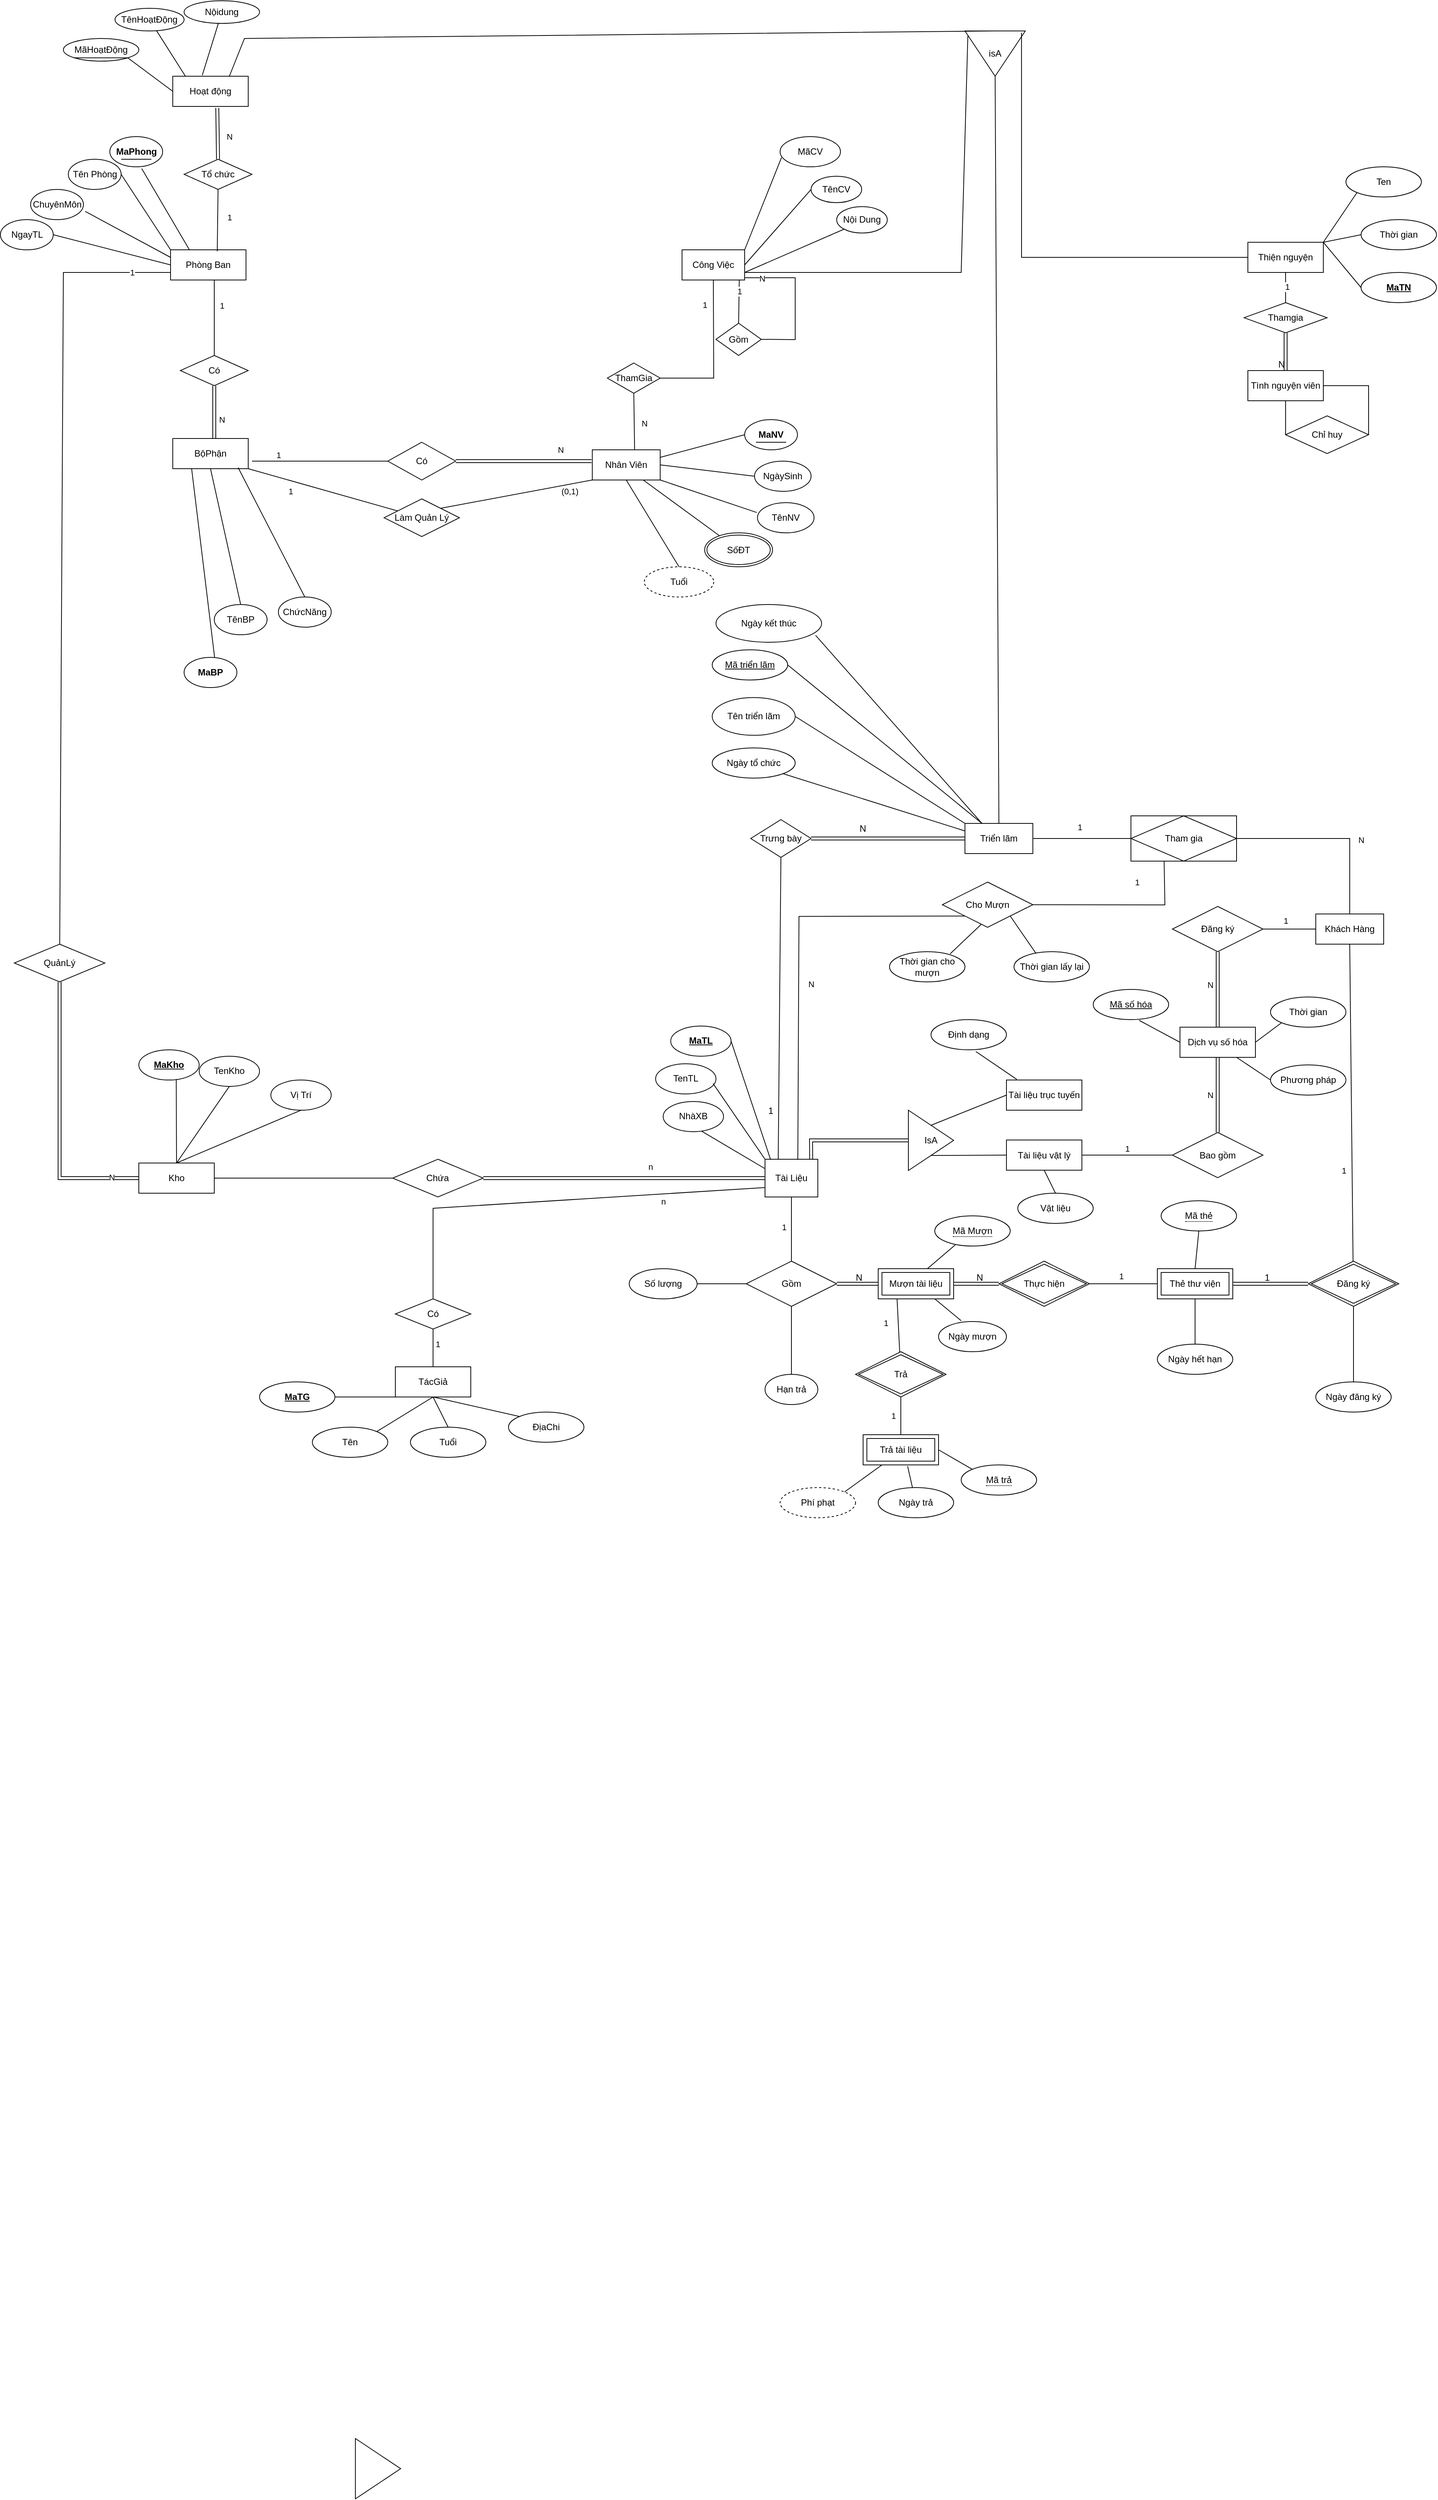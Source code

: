 <mxfile version="24.7.16">
  <diagram name="Trang-1" id="ZWzxkZIK--rJ453yQ6tB">
    <mxGraphModel dx="8585" dy="803" grid="1" gridSize="10" guides="1" tooltips="1" connect="1" arrows="1" fold="1" page="1" pageScale="1" pageWidth="3300" pageHeight="4681" math="0" shadow="0">
      <root>
        <mxCell id="0" />
        <mxCell id="1" parent="0" />
        <mxCell id="tqvvzSLf5o2jpI3S-haI-1" value="Ngày mượn" style="ellipse;whiteSpace=wrap;html=1;" vertex="1" parent="1">
          <mxGeometry x="-2610" y="2110" width="90" height="40" as="geometry" />
        </mxCell>
        <mxCell id="tqvvzSLf5o2jpI3S-haI-2" value="" style="endArrow=none;html=1;rounded=0;entryX=0.333;entryY=-0.025;entryDx=0;entryDy=0;exitX=0.75;exitY=1;exitDx=0;exitDy=0;entryPerimeter=0;" edge="1" parent="1" source="tqvvzSLf5o2jpI3S-haI-13" target="tqvvzSLf5o2jpI3S-haI-1">
          <mxGeometry width="50" height="50" relative="1" as="geometry">
            <mxPoint x="-2615" y="2080" as="sourcePoint" />
            <mxPoint x="-2490" y="2140" as="targetPoint" />
          </mxGeometry>
        </mxCell>
        <mxCell id="tqvvzSLf5o2jpI3S-haI-3" value="Khách Hàng" style="rounded=0;whiteSpace=wrap;html=1;" vertex="1" parent="1">
          <mxGeometry x="-2110" y="1570" width="90" height="40" as="geometry" />
        </mxCell>
        <mxCell id="tqvvzSLf5o2jpI3S-haI-4" value="Thực hiện" style="shape=rhombus;double=1;perimeter=rhombusPerimeter;whiteSpace=wrap;html=1;align=center;" vertex="1" parent="1">
          <mxGeometry x="-2530" y="2030" width="120" height="60" as="geometry" />
        </mxCell>
        <mxCell id="tqvvzSLf5o2jpI3S-haI-5" value="" style="endArrow=none;html=1;rounded=0;entryX=0.5;entryY=0;entryDx=0;entryDy=0;exitX=0.5;exitY=1;exitDx=0;exitDy=0;" edge="1" parent="1" source="tqvvzSLf5o2jpI3S-haI-7" target="tqvvzSLf5o2jpI3S-haI-43">
          <mxGeometry relative="1" as="geometry">
            <mxPoint x="-2770" y="1920" as="sourcePoint" />
            <mxPoint x="-2700" y="1920" as="targetPoint" />
          </mxGeometry>
        </mxCell>
        <mxCell id="tqvvzSLf5o2jpI3S-haI-6" value="1" style="edgeLabel;html=1;align=center;verticalAlign=middle;resizable=0;points=[];" connectable="0" vertex="1" parent="tqvvzSLf5o2jpI3S-haI-5">
          <mxGeometry x="-0.029" relative="1" as="geometry">
            <mxPoint x="-10" y="-2" as="offset" />
          </mxGeometry>
        </mxCell>
        <mxCell id="tqvvzSLf5o2jpI3S-haI-7" value="Tài Liệu" style="rounded=0;whiteSpace=wrap;html=1;" vertex="1" parent="1">
          <mxGeometry x="-2840" y="1895" width="70" height="50" as="geometry" />
        </mxCell>
        <mxCell id="tqvvzSLf5o2jpI3S-haI-8" value="" style="shape=link;html=1;rounded=0;exitX=1;exitY=0.5;exitDx=0;exitDy=0;" edge="1" parent="1" source="tqvvzSLf5o2jpI3S-haI-13" target="tqvvzSLf5o2jpI3S-haI-4">
          <mxGeometry relative="1" as="geometry">
            <mxPoint x="-2590" y="2060" as="sourcePoint" />
            <mxPoint x="-2440" y="2140" as="targetPoint" />
          </mxGeometry>
        </mxCell>
        <mxCell id="tqvvzSLf5o2jpI3S-haI-9" value="N" style="resizable=0;html=1;whiteSpace=wrap;align=right;verticalAlign=bottom;" connectable="0" vertex="1" parent="tqvvzSLf5o2jpI3S-haI-8">
          <mxGeometry x="1" relative="1" as="geometry">
            <mxPoint x="-20" as="offset" />
          </mxGeometry>
        </mxCell>
        <mxCell id="tqvvzSLf5o2jpI3S-haI-10" value="" style="shape=link;html=1;rounded=0;exitX=1;exitY=0.5;exitDx=0;exitDy=0;entryX=0;entryY=0.5;entryDx=0;entryDy=0;" edge="1" parent="1" source="tqvvzSLf5o2jpI3S-haI-43" target="tqvvzSLf5o2jpI3S-haI-13">
          <mxGeometry relative="1" as="geometry">
            <mxPoint x="-2750" y="2060" as="sourcePoint" />
            <mxPoint x="-2690" y="2060" as="targetPoint" />
          </mxGeometry>
        </mxCell>
        <mxCell id="tqvvzSLf5o2jpI3S-haI-11" value="N" style="resizable=0;html=1;whiteSpace=wrap;align=right;verticalAlign=bottom;" connectable="0" vertex="1" parent="tqvvzSLf5o2jpI3S-haI-10">
          <mxGeometry x="1" relative="1" as="geometry">
            <mxPoint x="-20" as="offset" />
          </mxGeometry>
        </mxCell>
        <mxCell id="tqvvzSLf5o2jpI3S-haI-12" value="" style="endArrow=none;html=1;rounded=0;entryX=0.642;entryY=0.023;entryDx=0;entryDy=0;entryPerimeter=0;exitX=0.271;exitY=0.963;exitDx=0;exitDy=0;exitPerimeter=0;" edge="1" parent="1" source="tqvvzSLf5o2jpI3S-haI-14" target="tqvvzSLf5o2jpI3S-haI-13">
          <mxGeometry relative="1" as="geometry">
            <mxPoint x="-2582" y="1986.84" as="sourcePoint" />
            <mxPoint x="-2623.7" y="2039.88" as="targetPoint" />
          </mxGeometry>
        </mxCell>
        <mxCell id="tqvvzSLf5o2jpI3S-haI-13" value="Mượn tài liệu" style="shape=ext;margin=3;double=1;whiteSpace=wrap;html=1;align=center;" vertex="1" parent="1">
          <mxGeometry x="-2690" y="2040" width="100" height="40" as="geometry" />
        </mxCell>
        <mxCell id="tqvvzSLf5o2jpI3S-haI-14" value="&lt;span style=&quot;border-bottom: 1px dotted&quot;&gt;Mã Mượn&lt;/span&gt;" style="ellipse;whiteSpace=wrap;html=1;align=center;" vertex="1" parent="1">
          <mxGeometry x="-2615" y="1970" width="100" height="40" as="geometry" />
        </mxCell>
        <mxCell id="tqvvzSLf5o2jpI3S-haI-15" value="Thẻ thư viện" style="shape=ext;margin=3;double=1;whiteSpace=wrap;html=1;align=center;flipH=1;direction=east;" vertex="1" parent="1">
          <mxGeometry x="-2320" y="2040" width="100" height="40" as="geometry" />
        </mxCell>
        <mxCell id="tqvvzSLf5o2jpI3S-haI-16" value="Đăng ký" style="shape=rhombus;double=1;perimeter=rhombusPerimeter;whiteSpace=wrap;html=1;align=center;flipH=1;direction=east;" vertex="1" parent="1">
          <mxGeometry x="-2120" y="2030" width="120" height="60" as="geometry" />
        </mxCell>
        <mxCell id="tqvvzSLf5o2jpI3S-haI-17" value="&lt;span style=&quot;border-bottom: 1px dotted&quot;&gt;Mã thẻ&lt;/span&gt;" style="ellipse;whiteSpace=wrap;html=1;align=center;flipH=1;direction=east;" vertex="1" parent="1">
          <mxGeometry x="-2315" y="1950" width="100" height="40" as="geometry" />
        </mxCell>
        <mxCell id="tqvvzSLf5o2jpI3S-haI-18" value="Ngày đăng ký" style="ellipse;whiteSpace=wrap;html=1;align=center;flipH=1;direction=east;" vertex="1" parent="1">
          <mxGeometry x="-2110" y="2190" width="100" height="40" as="geometry" />
        </mxCell>
        <mxCell id="tqvvzSLf5o2jpI3S-haI-19" value="" style="endArrow=none;html=1;rounded=0;entryX=0.5;entryY=1;entryDx=0;entryDy=0;exitX=0.5;exitY=0;exitDx=0;exitDy=0;" edge="1" parent="1" source="tqvvzSLf5o2jpI3S-haI-18" target="tqvvzSLf5o2jpI3S-haI-16">
          <mxGeometry relative="1" as="geometry">
            <mxPoint x="-1920" y="2130" as="sourcePoint" />
            <mxPoint x="-2030" y="2120" as="targetPoint" />
          </mxGeometry>
        </mxCell>
        <mxCell id="tqvvzSLf5o2jpI3S-haI-20" value="" style="endArrow=none;html=1;rounded=0;entryX=0.5;entryY=1;entryDx=0;entryDy=0;exitX=0.5;exitY=0;exitDx=0;exitDy=0;" edge="1" parent="1" source="tqvvzSLf5o2jpI3S-haI-15" target="tqvvzSLf5o2jpI3S-haI-17">
          <mxGeometry relative="1" as="geometry">
            <mxPoint x="-2270" y="2130" as="sourcePoint" />
            <mxPoint x="-2110" y="2130" as="targetPoint" />
          </mxGeometry>
        </mxCell>
        <mxCell id="tqvvzSLf5o2jpI3S-haI-21" value="Ngày hết hạn" style="ellipse;whiteSpace=wrap;html=1;align=center;flipH=1;direction=east;" vertex="1" parent="1">
          <mxGeometry x="-2320" y="2140" width="100" height="40" as="geometry" />
        </mxCell>
        <mxCell id="tqvvzSLf5o2jpI3S-haI-22" value="" style="endArrow=none;html=1;rounded=0;exitX=1;exitY=0.5;exitDx=0;exitDy=0;entryX=0;entryY=0.5;entryDx=0;entryDy=0;" edge="1" parent="1" source="tqvvzSLf5o2jpI3S-haI-4" target="tqvvzSLf5o2jpI3S-haI-15">
          <mxGeometry relative="1" as="geometry">
            <mxPoint x="-2310" y="2150" as="sourcePoint" />
            <mxPoint x="-2150" y="2150" as="targetPoint" />
          </mxGeometry>
        </mxCell>
        <mxCell id="tqvvzSLf5o2jpI3S-haI-23" value="1" style="edgeLabel;html=1;align=center;verticalAlign=middle;resizable=0;points=[];" connectable="0" vertex="1" parent="tqvvzSLf5o2jpI3S-haI-22">
          <mxGeometry x="-0.073" y="1" relative="1" as="geometry">
            <mxPoint y="-9" as="offset" />
          </mxGeometry>
        </mxCell>
        <mxCell id="tqvvzSLf5o2jpI3S-haI-24" value="" style="endArrow=none;html=1;rounded=0;entryX=0.5;entryY=1;entryDx=0;entryDy=0;exitX=0.5;exitY=0;exitDx=0;exitDy=0;" edge="1" parent="1" source="tqvvzSLf5o2jpI3S-haI-21" target="tqvvzSLf5o2jpI3S-haI-15">
          <mxGeometry relative="1" as="geometry">
            <mxPoint x="-2310" y="2150" as="sourcePoint" />
            <mxPoint x="-2150" y="2150" as="targetPoint" />
          </mxGeometry>
        </mxCell>
        <mxCell id="tqvvzSLf5o2jpI3S-haI-25" value="" style="endArrow=none;html=1;rounded=0;entryX=0.5;entryY=1;entryDx=0;entryDy=0;exitX=0.5;exitY=0;exitDx=0;exitDy=0;" edge="1" parent="1" target="tqvvzSLf5o2jpI3S-haI-3">
          <mxGeometry relative="1" as="geometry">
            <mxPoint x="-2060.59" y="2030" as="sourcePoint" />
            <mxPoint x="-2060.59" y="1860" as="targetPoint" />
          </mxGeometry>
        </mxCell>
        <mxCell id="tqvvzSLf5o2jpI3S-haI-26" value="1" style="edgeLabel;html=1;align=center;verticalAlign=middle;resizable=0;points=[];" connectable="0" vertex="1" parent="tqvvzSLf5o2jpI3S-haI-25">
          <mxGeometry x="0.056" y="3" relative="1" as="geometry">
            <mxPoint x="-7" y="102" as="offset" />
          </mxGeometry>
        </mxCell>
        <mxCell id="tqvvzSLf5o2jpI3S-haI-27" value="" style="shape=link;html=1;rounded=0;entryX=0;entryY=0.5;entryDx=0;entryDy=0;exitX=1;exitY=0.5;exitDx=0;exitDy=0;" edge="1" parent="1" source="tqvvzSLf5o2jpI3S-haI-15" target="tqvvzSLf5o2jpI3S-haI-16">
          <mxGeometry relative="1" as="geometry">
            <mxPoint x="-2310" y="2150" as="sourcePoint" />
            <mxPoint x="-2150" y="2150" as="targetPoint" />
          </mxGeometry>
        </mxCell>
        <mxCell id="tqvvzSLf5o2jpI3S-haI-28" value="1" style="resizable=0;html=1;whiteSpace=wrap;align=right;verticalAlign=bottom;" connectable="0" vertex="1" parent="tqvvzSLf5o2jpI3S-haI-27">
          <mxGeometry x="1" relative="1" as="geometry">
            <mxPoint x="-50" as="offset" />
          </mxGeometry>
        </mxCell>
        <mxCell id="tqvvzSLf5o2jpI3S-haI-29" value="Triển lãm" style="rounded=0;whiteSpace=wrap;html=1;" vertex="1" parent="1">
          <mxGeometry x="-2575" y="1450" width="90" height="40" as="geometry" />
        </mxCell>
        <mxCell id="tqvvzSLf5o2jpI3S-haI-30" value="&lt;u&gt;Mã triển lãm&lt;/u&gt;" style="ellipse;whiteSpace=wrap;html=1;" vertex="1" parent="1">
          <mxGeometry x="-2910" y="1220" width="100" height="40" as="geometry" />
        </mxCell>
        <mxCell id="tqvvzSLf5o2jpI3S-haI-31" value="Tên triển lãm" style="ellipse;whiteSpace=wrap;html=1;" vertex="1" parent="1">
          <mxGeometry x="-2910" y="1283.25" width="110" height="50" as="geometry" />
        </mxCell>
        <mxCell id="tqvvzSLf5o2jpI3S-haI-32" value="Ngày tổ chức" style="ellipse;whiteSpace=wrap;html=1;" vertex="1" parent="1">
          <mxGeometry x="-2910" y="1350" width="110" height="40" as="geometry" />
        </mxCell>
        <mxCell id="tqvvzSLf5o2jpI3S-haI-33" value="Ngày kết thúc" style="ellipse;whiteSpace=wrap;html=1;" vertex="1" parent="1">
          <mxGeometry x="-2905" y="1160" width="140" height="50" as="geometry" />
        </mxCell>
        <mxCell id="tqvvzSLf5o2jpI3S-haI-34" value="Trưng bày" style="rhombus;whiteSpace=wrap;html=1;" vertex="1" parent="1">
          <mxGeometry x="-2858.94" y="1445" width="80" height="50" as="geometry" />
        </mxCell>
        <mxCell id="tqvvzSLf5o2jpI3S-haI-35" value="" style="shape=link;html=1;rounded=0;entryX=0;entryY=0.5;entryDx=0;entryDy=0;exitX=1;exitY=0.5;exitDx=0;exitDy=0;" edge="1" parent="1" source="tqvvzSLf5o2jpI3S-haI-34" target="tqvvzSLf5o2jpI3S-haI-29">
          <mxGeometry relative="1" as="geometry">
            <mxPoint x="-3005" y="1468.25" as="sourcePoint" />
            <mxPoint x="-2725" y="1352.75" as="targetPoint" />
          </mxGeometry>
        </mxCell>
        <mxCell id="tqvvzSLf5o2jpI3S-haI-36" value="N" style="resizable=0;html=1;whiteSpace=wrap;align=right;verticalAlign=bottom;" connectable="0" vertex="1" parent="tqvvzSLf5o2jpI3S-haI-35">
          <mxGeometry x="1" relative="1" as="geometry">
            <mxPoint x="-130" y="-5" as="offset" />
          </mxGeometry>
        </mxCell>
        <mxCell id="tqvvzSLf5o2jpI3S-haI-37" value="" style="endArrow=none;html=1;rounded=0;exitX=0.5;exitY=1;exitDx=0;exitDy=0;entryX=0.25;entryY=0;entryDx=0;entryDy=0;" edge="1" parent="1" source="tqvvzSLf5o2jpI3S-haI-34" target="tqvvzSLf5o2jpI3S-haI-7">
          <mxGeometry relative="1" as="geometry">
            <mxPoint x="-2515" y="1538.25" as="sourcePoint" />
            <mxPoint x="-2820.0" y="1603.25" as="targetPoint" />
          </mxGeometry>
        </mxCell>
        <mxCell id="tqvvzSLf5o2jpI3S-haI-38" value="1" style="resizable=0;html=1;whiteSpace=wrap;align=right;verticalAlign=bottom;" connectable="0" vertex="1" parent="tqvvzSLf5o2jpI3S-haI-37">
          <mxGeometry x="1" relative="1" as="geometry">
            <mxPoint x="-5" y="-55" as="offset" />
          </mxGeometry>
        </mxCell>
        <mxCell id="tqvvzSLf5o2jpI3S-haI-39" value="Hạn trả" style="ellipse;whiteSpace=wrap;html=1;" vertex="1" parent="1">
          <mxGeometry x="-2840" y="2180" width="70" height="40" as="geometry" />
        </mxCell>
        <mxCell id="tqvvzSLf5o2jpI3S-haI-40" value="" style="endArrow=none;html=1;rounded=0;exitX=0.5;exitY=1;exitDx=0;exitDy=0;entryX=0.5;entryY=0;entryDx=0;entryDy=0;" edge="1" parent="1" source="tqvvzSLf5o2jpI3S-haI-43" target="tqvvzSLf5o2jpI3S-haI-39">
          <mxGeometry width="50" height="50" relative="1" as="geometry">
            <mxPoint x="-2634.8" y="2109.49" as="sourcePoint" />
            <mxPoint x="-2567" y="2070" as="targetPoint" />
          </mxGeometry>
        </mxCell>
        <mxCell id="tqvvzSLf5o2jpI3S-haI-41" value="Số lượng" style="ellipse;whiteSpace=wrap;html=1;" vertex="1" parent="1">
          <mxGeometry x="-3020" y="2040" width="90" height="40" as="geometry" />
        </mxCell>
        <mxCell id="tqvvzSLf5o2jpI3S-haI-42" value="" style="endArrow=none;html=1;rounded=0;exitX=1;exitY=0.5;exitDx=0;exitDy=0;entryX=0;entryY=0.5;entryDx=0;entryDy=0;" edge="1" parent="1" source="tqvvzSLf5o2jpI3S-haI-41" target="tqvvzSLf5o2jpI3S-haI-43">
          <mxGeometry width="50" height="50" relative="1" as="geometry">
            <mxPoint x="-2727" y="2180" as="sourcePoint" />
            <mxPoint x="-2651.2" y="2098.12" as="targetPoint" />
          </mxGeometry>
        </mxCell>
        <mxCell id="tqvvzSLf5o2jpI3S-haI-43" value="Gồm" style="shape=rhombus;perimeter=rhombusPerimeter;whiteSpace=wrap;html=1;align=center;" vertex="1" parent="1">
          <mxGeometry x="-2865" y="2030" width="120" height="60" as="geometry" />
        </mxCell>
        <mxCell id="tqvvzSLf5o2jpI3S-haI-61" value="" style="endArrow=none;html=1;rounded=0;exitX=1;exitY=0.5;exitDx=0;exitDy=0;entryX=0.5;entryY=0;entryDx=0;entryDy=0;" edge="1" parent="1" source="tqvvzSLf5o2jpI3S-haI-89" target="tqvvzSLf5o2jpI3S-haI-3">
          <mxGeometry relative="1" as="geometry">
            <mxPoint x="-2325" y="1443.25" as="sourcePoint" />
            <mxPoint x="-2125" y="1298.25" as="targetPoint" />
            <Array as="points">
              <mxPoint x="-2065" y="1470" />
            </Array>
          </mxGeometry>
        </mxCell>
        <mxCell id="tqvvzSLf5o2jpI3S-haI-62" value="N" style="edgeLabel;html=1;align=center;verticalAlign=middle;resizable=0;points=[];" connectable="0" vertex="1" parent="tqvvzSLf5o2jpI3S-haI-61">
          <mxGeometry x="0.357" y="-5" relative="1" as="geometry">
            <mxPoint x="20" y="-18" as="offset" />
          </mxGeometry>
        </mxCell>
        <mxCell id="tqvvzSLf5o2jpI3S-haI-63" value="" style="endArrow=none;html=1;rounded=0;exitX=0.943;exitY=0.817;exitDx=0;exitDy=0;exitPerimeter=0;entryX=0.25;entryY=0;entryDx=0;entryDy=0;" edge="1" parent="1" source="tqvvzSLf5o2jpI3S-haI-33" target="tqvvzSLf5o2jpI3S-haI-29">
          <mxGeometry relative="1" as="geometry">
            <mxPoint x="-2885" y="1218.25" as="sourcePoint" />
            <mxPoint x="-2570" y="1423" as="targetPoint" />
          </mxGeometry>
        </mxCell>
        <mxCell id="tqvvzSLf5o2jpI3S-haI-64" value="" style="endArrow=none;html=1;rounded=0;exitX=1;exitY=0.5;exitDx=0;exitDy=0;entryX=0.25;entryY=0;entryDx=0;entryDy=0;" edge="1" parent="1" source="tqvvzSLf5o2jpI3S-haI-30" target="tqvvzSLf5o2jpI3S-haI-29">
          <mxGeometry relative="1" as="geometry">
            <mxPoint x="-2920" y="1348.25" as="sourcePoint" />
            <mxPoint x="-2885" y="1218.25" as="targetPoint" />
          </mxGeometry>
        </mxCell>
        <mxCell id="tqvvzSLf5o2jpI3S-haI-65" value="" style="endArrow=none;html=1;rounded=0;exitX=1;exitY=0.5;exitDx=0;exitDy=0;entryX=0;entryY=0;entryDx=0;entryDy=0;" edge="1" parent="1" source="tqvvzSLf5o2jpI3S-haI-31" target="tqvvzSLf5o2jpI3S-haI-29">
          <mxGeometry relative="1" as="geometry">
            <mxPoint x="-2825" y="1388.25" as="sourcePoint" />
            <mxPoint x="-2885" y="1258.25" as="targetPoint" />
          </mxGeometry>
        </mxCell>
        <mxCell id="tqvvzSLf5o2jpI3S-haI-66" value="" style="endArrow=none;html=1;rounded=0;exitX=1;exitY=1;exitDx=0;exitDy=0;entryX=0;entryY=0.25;entryDx=0;entryDy=0;" edge="1" parent="1" source="tqvvzSLf5o2jpI3S-haI-32" target="tqvvzSLf5o2jpI3S-haI-29">
          <mxGeometry relative="1" as="geometry">
            <mxPoint x="-2825" y="1388.25" as="sourcePoint" />
            <mxPoint x="-2895" y="1298.25" as="targetPoint" />
          </mxGeometry>
        </mxCell>
        <mxCell id="tqvvzSLf5o2jpI3S-haI-69" value="" style="endArrow=none;html=1;rounded=0;exitX=0.25;exitY=1;exitDx=0;exitDy=0;" edge="1" parent="1" source="tqvvzSLf5o2jpI3S-haI-13" target="tqvvzSLf5o2jpI3S-haI-71">
          <mxGeometry relative="1" as="geometry">
            <mxPoint x="-2730" y="2209.41" as="sourcePoint" />
            <mxPoint x="-2665" y="2170" as="targetPoint" />
          </mxGeometry>
        </mxCell>
        <mxCell id="tqvvzSLf5o2jpI3S-haI-70" value="1" style="edgeLabel;html=1;align=center;verticalAlign=middle;resizable=0;points=[];" connectable="0" vertex="1" parent="tqvvzSLf5o2jpI3S-haI-69">
          <mxGeometry x="-0.086" y="2" relative="1" as="geometry">
            <mxPoint x="-19" y="-1" as="offset" />
          </mxGeometry>
        </mxCell>
        <mxCell id="tqvvzSLf5o2jpI3S-haI-71" value="Trả" style="shape=rhombus;double=1;perimeter=rhombusPerimeter;whiteSpace=wrap;html=1;align=center;" vertex="1" parent="1">
          <mxGeometry x="-2720" y="2150" width="120" height="60" as="geometry" />
        </mxCell>
        <mxCell id="tqvvzSLf5o2jpI3S-haI-72" value="Trả tài liệu" style="shape=ext;margin=3;double=1;whiteSpace=wrap;html=1;align=center;" vertex="1" parent="1">
          <mxGeometry x="-2710" y="2260" width="100" height="40" as="geometry" />
        </mxCell>
        <mxCell id="tqvvzSLf5o2jpI3S-haI-73" value="" style="endArrow=none;html=1;rounded=0;entryX=0.5;entryY=0;entryDx=0;entryDy=0;exitX=0.5;exitY=1;exitDx=0;exitDy=0;" edge="1" parent="1" source="tqvvzSLf5o2jpI3S-haI-71" target="tqvvzSLf5o2jpI3S-haI-72">
          <mxGeometry relative="1" as="geometry">
            <mxPoint x="-2660" y="2100" as="sourcePoint" />
            <mxPoint x="-2500" y="2100" as="targetPoint" />
          </mxGeometry>
        </mxCell>
        <mxCell id="tqvvzSLf5o2jpI3S-haI-74" value="1" style="edgeLabel;html=1;align=center;verticalAlign=middle;resizable=0;points=[];" connectable="0" vertex="1" parent="tqvvzSLf5o2jpI3S-haI-73">
          <mxGeometry x="-0.017" y="2" relative="1" as="geometry">
            <mxPoint x="-12" as="offset" />
          </mxGeometry>
        </mxCell>
        <mxCell id="tqvvzSLf5o2jpI3S-haI-75" value="&lt;span style=&quot;border-bottom: 1px dotted&quot;&gt;Mã trả&lt;/span&gt;" style="ellipse;whiteSpace=wrap;html=1;align=center;" vertex="1" parent="1">
          <mxGeometry x="-2580" y="2300" width="100" height="40" as="geometry" />
        </mxCell>
        <mxCell id="tqvvzSLf5o2jpI3S-haI-76" value="" style="endArrow=none;html=1;rounded=0;entryX=0;entryY=0;entryDx=0;entryDy=0;exitX=1;exitY=0.5;exitDx=0;exitDy=0;" edge="1" parent="1" source="tqvvzSLf5o2jpI3S-haI-72" target="tqvvzSLf5o2jpI3S-haI-75">
          <mxGeometry relative="1" as="geometry">
            <mxPoint x="-2660" y="2100" as="sourcePoint" />
            <mxPoint x="-2500" y="2100" as="targetPoint" />
          </mxGeometry>
        </mxCell>
        <mxCell id="tqvvzSLf5o2jpI3S-haI-77" value="" style="endArrow=none;html=1;rounded=0;exitX=0.59;exitY=1.041;exitDx=0;exitDy=0;exitPerimeter=0;" edge="1" parent="1" source="tqvvzSLf5o2jpI3S-haI-72" target="tqvvzSLf5o2jpI3S-haI-78">
          <mxGeometry relative="1" as="geometry">
            <mxPoint x="-2660" y="2100" as="sourcePoint" />
            <mxPoint x="-2610" y="2340" as="targetPoint" />
          </mxGeometry>
        </mxCell>
        <mxCell id="tqvvzSLf5o2jpI3S-haI-78" value="Ngày trả" style="ellipse;whiteSpace=wrap;html=1;align=center;" vertex="1" parent="1">
          <mxGeometry x="-2690" y="2330" width="100" height="40" as="geometry" />
        </mxCell>
        <mxCell id="tqvvzSLf5o2jpI3S-haI-79" value="" style="endArrow=none;html=1;rounded=0;entryX=0.25;entryY=1;entryDx=0;entryDy=0;exitX=1;exitY=0;exitDx=0;exitDy=0;" edge="1" parent="1" source="tqvvzSLf5o2jpI3S-haI-80" target="tqvvzSLf5o2jpI3S-haI-72">
          <mxGeometry relative="1" as="geometry">
            <mxPoint x="-2740" y="2350" as="sourcePoint" />
            <mxPoint x="-2500" y="2100" as="targetPoint" />
          </mxGeometry>
        </mxCell>
        <mxCell id="tqvvzSLf5o2jpI3S-haI-80" value="Phí phạt" style="ellipse;whiteSpace=wrap;html=1;align=center;dashed=1;" vertex="1" parent="1">
          <mxGeometry x="-2820" y="2330" width="100" height="40" as="geometry" />
        </mxCell>
        <mxCell id="tqvvzSLf5o2jpI3S-haI-81" value="" style="endArrow=none;html=1;rounded=0;entryX=0;entryY=0.5;entryDx=0;entryDy=0;exitX=1;exitY=0.5;exitDx=0;exitDy=0;" edge="1" parent="1" source="tqvvzSLf5o2jpI3S-haI-29" target="tqvvzSLf5o2jpI3S-haI-89">
          <mxGeometry relative="1" as="geometry">
            <mxPoint x="-2585" y="1488.25" as="sourcePoint" />
            <mxPoint x="-2445" y="1443.25" as="targetPoint" />
          </mxGeometry>
        </mxCell>
        <mxCell id="tqvvzSLf5o2jpI3S-haI-82" value="1" style="edgeLabel;html=1;align=center;verticalAlign=middle;resizable=0;points=[];" connectable="0" vertex="1" parent="tqvvzSLf5o2jpI3S-haI-81">
          <mxGeometry x="-0.1" y="1" relative="1" as="geometry">
            <mxPoint x="3" y="-14" as="offset" />
          </mxGeometry>
        </mxCell>
        <mxCell id="tqvvzSLf5o2jpI3S-haI-83" value="Cho Mượn" style="shape=rhombus;perimeter=rhombusPerimeter;whiteSpace=wrap;html=1;align=center;" vertex="1" parent="1">
          <mxGeometry x="-2605" y="1527.75" width="120" height="60" as="geometry" />
        </mxCell>
        <mxCell id="tqvvzSLf5o2jpI3S-haI-84" value="" style="endArrow=none;html=1;rounded=0;exitX=0.621;exitY=0.015;exitDx=0;exitDy=0;entryX=0;entryY=1;entryDx=0;entryDy=0;exitPerimeter=0;" edge="1" parent="1" source="tqvvzSLf5o2jpI3S-haI-7" target="tqvvzSLf5o2jpI3S-haI-83">
          <mxGeometry relative="1" as="geometry">
            <mxPoint x="-2794.24" y="1604" as="sourcePoint" />
            <mxPoint x="-2275" y="1448.25" as="targetPoint" />
            <Array as="points">
              <mxPoint x="-2795" y="1573.25" />
            </Array>
          </mxGeometry>
        </mxCell>
        <mxCell id="tqvvzSLf5o2jpI3S-haI-85" value="N" style="edgeLabel;html=1;align=center;verticalAlign=middle;resizable=0;points=[];" connectable="0" vertex="1" parent="tqvvzSLf5o2jpI3S-haI-84">
          <mxGeometry x="-0.21" y="-4" relative="1" as="geometry">
            <mxPoint x="12" y="-19" as="offset" />
          </mxGeometry>
        </mxCell>
        <mxCell id="tqvvzSLf5o2jpI3S-haI-86" value="" style="endArrow=none;html=1;rounded=0;exitX=1;exitY=0.5;exitDx=0;exitDy=0;entryX=0.314;entryY=0.963;entryDx=0;entryDy=0;entryPerimeter=0;" edge="1" parent="1" source="tqvvzSLf5o2jpI3S-haI-83" target="tqvvzSLf5o2jpI3S-haI-89">
          <mxGeometry relative="1" as="geometry">
            <mxPoint x="-2435" y="1448.25" as="sourcePoint" />
            <mxPoint x="-2385" y="1473.25" as="targetPoint" />
            <Array as="points">
              <mxPoint x="-2310" y="1558" />
            </Array>
          </mxGeometry>
        </mxCell>
        <mxCell id="tqvvzSLf5o2jpI3S-haI-87" value="1" style="edgeLabel;html=1;align=center;verticalAlign=middle;resizable=0;points=[];" connectable="0" vertex="1" parent="tqvvzSLf5o2jpI3S-haI-86">
          <mxGeometry x="0.324" y="3" relative="1" as="geometry">
            <mxPoint x="-18" y="-27" as="offset" />
          </mxGeometry>
        </mxCell>
        <mxCell id="tqvvzSLf5o2jpI3S-haI-89" value="Tham gia" style="shape=associativeEntity;whiteSpace=wrap;html=1;align=center;" vertex="1" parent="1">
          <mxGeometry x="-2355" y="1440" width="140" height="60" as="geometry" />
        </mxCell>
        <mxCell id="tqvvzSLf5o2jpI3S-haI-90" value="Tài liệu trục tuyến" style="whiteSpace=wrap;html=1;align=center;" vertex="1" parent="1">
          <mxGeometry x="-2520" y="1790" width="100" height="40" as="geometry" />
        </mxCell>
        <mxCell id="tqvvzSLf5o2jpI3S-haI-91" value="IsA" style="triangle;whiteSpace=wrap;html=1;" vertex="1" parent="1">
          <mxGeometry x="-2650" y="1830" width="60" height="80" as="geometry" />
        </mxCell>
        <mxCell id="tqvvzSLf5o2jpI3S-haI-92" value="Tài liệu vật lý" style="whiteSpace=wrap;html=1;align=center;" vertex="1" parent="1">
          <mxGeometry x="-2520" y="1869.5" width="100" height="40" as="geometry" />
        </mxCell>
        <mxCell id="tqvvzSLf5o2jpI3S-haI-93" value="" style="endArrow=none;html=1;rounded=0;exitX=0.5;exitY=0;exitDx=0;exitDy=0;entryX=0;entryY=0.5;entryDx=0;entryDy=0;" edge="1" parent="1" source="tqvvzSLf5o2jpI3S-haI-91" target="tqvvzSLf5o2jpI3S-haI-90">
          <mxGeometry relative="1" as="geometry">
            <mxPoint x="-2450" y="1780" as="sourcePoint" />
            <mxPoint x="-2290" y="1780" as="targetPoint" />
          </mxGeometry>
        </mxCell>
        <mxCell id="tqvvzSLf5o2jpI3S-haI-94" value="" style="endArrow=none;html=1;rounded=0;exitX=0.5;exitY=1;exitDx=0;exitDy=0;entryX=0;entryY=0.5;entryDx=0;entryDy=0;" edge="1" parent="1" source="tqvvzSLf5o2jpI3S-haI-91" target="tqvvzSLf5o2jpI3S-haI-92">
          <mxGeometry relative="1" as="geometry">
            <mxPoint x="-2450" y="1780" as="sourcePoint" />
            <mxPoint x="-2290" y="1780" as="targetPoint" />
          </mxGeometry>
        </mxCell>
        <mxCell id="tqvvzSLf5o2jpI3S-haI-95" value="Định dạng" style="ellipse;whiteSpace=wrap;html=1;align=center;" vertex="1" parent="1">
          <mxGeometry x="-2620" y="1710" width="100" height="40" as="geometry" />
        </mxCell>
        <mxCell id="tqvvzSLf5o2jpI3S-haI-96" value="Vật liệu" style="ellipse;whiteSpace=wrap;html=1;align=center;" vertex="1" parent="1">
          <mxGeometry x="-2505" y="1940" width="100" height="40" as="geometry" />
        </mxCell>
        <mxCell id="tqvvzSLf5o2jpI3S-haI-97" value="" style="endArrow=none;html=1;rounded=0;exitX=0.5;exitY=1;exitDx=0;exitDy=0;entryX=0.5;entryY=0;entryDx=0;entryDy=0;" edge="1" parent="1" source="tqvvzSLf5o2jpI3S-haI-92" target="tqvvzSLf5o2jpI3S-haI-96">
          <mxGeometry relative="1" as="geometry">
            <mxPoint x="-2450" y="1780" as="sourcePoint" />
            <mxPoint x="-2290" y="1780" as="targetPoint" />
          </mxGeometry>
        </mxCell>
        <mxCell id="tqvvzSLf5o2jpI3S-haI-98" value="" style="endArrow=none;html=1;rounded=0;entryX=0.594;entryY=1.056;entryDx=0;entryDy=0;entryPerimeter=0;exitX=0.137;exitY=-0.021;exitDx=0;exitDy=0;exitPerimeter=0;" edge="1" parent="1" source="tqvvzSLf5o2jpI3S-haI-90" target="tqvvzSLf5o2jpI3S-haI-95">
          <mxGeometry relative="1" as="geometry">
            <mxPoint x="-2450" y="1780" as="sourcePoint" />
            <mxPoint x="-2290" y="1780" as="targetPoint" />
          </mxGeometry>
        </mxCell>
        <mxCell id="tqvvzSLf5o2jpI3S-haI-99" value="Dịch vụ số hóa" style="whiteSpace=wrap;html=1;align=center;" vertex="1" parent="1">
          <mxGeometry x="-2290" y="1720" width="100" height="40" as="geometry" />
        </mxCell>
        <mxCell id="tqvvzSLf5o2jpI3S-haI-100" value="Bao gồm" style="shape=rhombus;perimeter=rhombusPerimeter;whiteSpace=wrap;html=1;align=center;" vertex="1" parent="1">
          <mxGeometry x="-2300" y="1859.5" width="120" height="60" as="geometry" />
        </mxCell>
        <mxCell id="tqvvzSLf5o2jpI3S-haI-101" value="Đăng ký" style="shape=rhombus;perimeter=rhombusPerimeter;whiteSpace=wrap;html=1;align=center;" vertex="1" parent="1">
          <mxGeometry x="-2300" y="1560" width="120" height="60" as="geometry" />
        </mxCell>
        <mxCell id="tqvvzSLf5o2jpI3S-haI-102" value="" style="endArrow=none;html=1;rounded=0;entryX=0;entryY=0.5;entryDx=0;entryDy=0;exitX=1;exitY=0.5;exitDx=0;exitDy=0;" edge="1" parent="1" source="tqvvzSLf5o2jpI3S-haI-101" target="tqvvzSLf5o2jpI3S-haI-3">
          <mxGeometry relative="1" as="geometry">
            <mxPoint x="-2270" y="1730" as="sourcePoint" />
            <mxPoint x="-2110" y="1730" as="targetPoint" />
          </mxGeometry>
        </mxCell>
        <mxCell id="tqvvzSLf5o2jpI3S-haI-103" value="1" style="edgeLabel;html=1;align=center;verticalAlign=middle;resizable=0;points=[];" connectable="0" vertex="1" parent="tqvvzSLf5o2jpI3S-haI-102">
          <mxGeometry x="-0.314" y="-2" relative="1" as="geometry">
            <mxPoint x="6" y="-13" as="offset" />
          </mxGeometry>
        </mxCell>
        <mxCell id="tqvvzSLf5o2jpI3S-haI-104" value="" style="shape=link;html=1;rounded=0;entryX=0.5;entryY=1;entryDx=0;entryDy=0;exitX=0.5;exitY=0;exitDx=0;exitDy=0;" edge="1" parent="1" source="tqvvzSLf5o2jpI3S-haI-99" target="tqvvzSLf5o2jpI3S-haI-101">
          <mxGeometry relative="1" as="geometry">
            <mxPoint x="-2270" y="1730" as="sourcePoint" />
            <mxPoint x="-2110" y="1730" as="targetPoint" />
            <Array as="points" />
          </mxGeometry>
        </mxCell>
        <mxCell id="tqvvzSLf5o2jpI3S-haI-105" value="N" style="edgeLabel;html=1;align=center;verticalAlign=middle;resizable=0;points=[];" connectable="0" vertex="1" parent="tqvvzSLf5o2jpI3S-haI-104">
          <mxGeometry x="0.12" y="1" relative="1" as="geometry">
            <mxPoint x="-9" as="offset" />
          </mxGeometry>
        </mxCell>
        <mxCell id="tqvvzSLf5o2jpI3S-haI-106" value="" style="shape=link;html=1;rounded=0;entryX=0.5;entryY=0;entryDx=0;entryDy=0;exitX=0.5;exitY=1;exitDx=0;exitDy=0;" edge="1" parent="1" source="tqvvzSLf5o2jpI3S-haI-99" target="tqvvzSLf5o2jpI3S-haI-100">
          <mxGeometry relative="1" as="geometry">
            <mxPoint x="-2270" y="1730" as="sourcePoint" />
            <mxPoint x="-2110" y="1730" as="targetPoint" />
          </mxGeometry>
        </mxCell>
        <mxCell id="tqvvzSLf5o2jpI3S-haI-107" value="N" style="edgeLabel;html=1;align=center;verticalAlign=middle;resizable=0;points=[];" connectable="0" vertex="1" parent="tqvvzSLf5o2jpI3S-haI-106">
          <mxGeometry x="0.085" y="2" relative="1" as="geometry">
            <mxPoint x="-12" y="-4" as="offset" />
          </mxGeometry>
        </mxCell>
        <mxCell id="tqvvzSLf5o2jpI3S-haI-108" value="" style="endArrow=none;html=1;rounded=0;exitX=1;exitY=0.5;exitDx=0;exitDy=0;entryX=0;entryY=0.5;entryDx=0;entryDy=0;" edge="1" parent="1" source="tqvvzSLf5o2jpI3S-haI-92" target="tqvvzSLf5o2jpI3S-haI-100">
          <mxGeometry relative="1" as="geometry">
            <mxPoint x="-2270" y="1730" as="sourcePoint" />
            <mxPoint x="-2110" y="1730" as="targetPoint" />
          </mxGeometry>
        </mxCell>
        <mxCell id="tqvvzSLf5o2jpI3S-haI-109" value="1" style="edgeLabel;html=1;align=center;verticalAlign=middle;resizable=0;points=[];" connectable="0" vertex="1" parent="tqvvzSLf5o2jpI3S-haI-108">
          <mxGeometry x="0.317" y="2" relative="1" as="geometry">
            <mxPoint x="-19" y="-7" as="offset" />
          </mxGeometry>
        </mxCell>
        <mxCell id="tqvvzSLf5o2jpI3S-haI-110" value="&lt;u&gt;Mã số hóa&lt;/u&gt;" style="ellipse;whiteSpace=wrap;html=1;align=center;" vertex="1" parent="1">
          <mxGeometry x="-2405" y="1670" width="100" height="40" as="geometry" />
        </mxCell>
        <mxCell id="tqvvzSLf5o2jpI3S-haI-111" value="" style="endArrow=none;html=1;rounded=0;entryX=0;entryY=0.5;entryDx=0;entryDy=0;exitX=0.61;exitY=1.025;exitDx=0;exitDy=0;exitPerimeter=0;" edge="1" parent="1" source="tqvvzSLf5o2jpI3S-haI-110" target="tqvvzSLf5o2jpI3S-haI-99">
          <mxGeometry relative="1" as="geometry">
            <mxPoint x="-2350" y="1680" as="sourcePoint" />
            <mxPoint x="-2190" y="1680" as="targetPoint" />
          </mxGeometry>
        </mxCell>
        <mxCell id="tqvvzSLf5o2jpI3S-haI-112" value="Thời gian" style="ellipse;whiteSpace=wrap;html=1;align=center;" vertex="1" parent="1">
          <mxGeometry x="-2170" y="1680" width="100" height="40" as="geometry" />
        </mxCell>
        <mxCell id="tqvvzSLf5o2jpI3S-haI-113" value="" style="endArrow=none;html=1;rounded=0;entryX=0;entryY=1;entryDx=0;entryDy=0;exitX=1;exitY=0.5;exitDx=0;exitDy=0;" edge="1" parent="1" source="tqvvzSLf5o2jpI3S-haI-99" target="tqvvzSLf5o2jpI3S-haI-112">
          <mxGeometry relative="1" as="geometry">
            <mxPoint x="-2350" y="1680" as="sourcePoint" />
            <mxPoint x="-2190" y="1680" as="targetPoint" />
          </mxGeometry>
        </mxCell>
        <mxCell id="tqvvzSLf5o2jpI3S-haI-114" value="Phương pháp" style="ellipse;whiteSpace=wrap;html=1;align=center;" vertex="1" parent="1">
          <mxGeometry x="-2170" y="1770" width="100" height="40" as="geometry" />
        </mxCell>
        <mxCell id="tqvvzSLf5o2jpI3S-haI-115" value="" style="endArrow=none;html=1;rounded=0;entryX=0;entryY=0.5;entryDx=0;entryDy=0;exitX=0.75;exitY=1;exitDx=0;exitDy=0;" edge="1" parent="1" source="tqvvzSLf5o2jpI3S-haI-99" target="tqvvzSLf5o2jpI3S-haI-114">
          <mxGeometry relative="1" as="geometry">
            <mxPoint x="-2350" y="1680" as="sourcePoint" />
            <mxPoint x="-2190" y="1680" as="targetPoint" />
          </mxGeometry>
        </mxCell>
        <mxCell id="tqvvzSLf5o2jpI3S-haI-126" value="Thời gian cho mượn" style="ellipse;whiteSpace=wrap;html=1;align=center;" vertex="1" parent="1">
          <mxGeometry x="-2675" y="1620" width="100" height="40" as="geometry" />
        </mxCell>
        <mxCell id="tqvvzSLf5o2jpI3S-haI-127" value="Thời gian lấy lại" style="ellipse;whiteSpace=wrap;html=1;align=center;" vertex="1" parent="1">
          <mxGeometry x="-2510" y="1620" width="100" height="40" as="geometry" />
        </mxCell>
        <mxCell id="tqvvzSLf5o2jpI3S-haI-128" value="" style="endArrow=none;html=1;rounded=0;entryX=1;entryY=1;entryDx=0;entryDy=0;exitX=0.291;exitY=0.055;exitDx=0;exitDy=0;exitPerimeter=0;" edge="1" parent="1" source="tqvvzSLf5o2jpI3S-haI-127" target="tqvvzSLf5o2jpI3S-haI-83">
          <mxGeometry relative="1" as="geometry">
            <mxPoint x="-2490" y="1640" as="sourcePoint" />
            <mxPoint x="-2330" y="1640" as="targetPoint" />
          </mxGeometry>
        </mxCell>
        <mxCell id="tqvvzSLf5o2jpI3S-haI-129" value="" style="endArrow=none;html=1;rounded=0;entryX=0.431;entryY=0.931;entryDx=0;entryDy=0;entryPerimeter=0;exitX=0.803;exitY=0.072;exitDx=0;exitDy=0;exitPerimeter=0;" edge="1" parent="1" source="tqvvzSLf5o2jpI3S-haI-126" target="tqvvzSLf5o2jpI3S-haI-83">
          <mxGeometry relative="1" as="geometry">
            <mxPoint x="-2490" y="1640" as="sourcePoint" />
            <mxPoint x="-2330" y="1640" as="targetPoint" />
          </mxGeometry>
        </mxCell>
        <mxCell id="tqvvzSLf5o2jpI3S-haI-130" value="" style="edgeStyle=orthogonalEdgeStyle;rounded=0;orthogonalLoop=1;jettySize=auto;html=1;shape=link;exitX=0;exitY=0.5;exitDx=0;exitDy=0;" edge="1" parent="1" source="tqvvzSLf5o2jpI3S-haI-7" target="tqvvzSLf5o2jpI3S-haI-137">
          <mxGeometry relative="1" as="geometry">
            <mxPoint x="-3375" y="1980" as="sourcePoint" />
          </mxGeometry>
        </mxCell>
        <mxCell id="tqvvzSLf5o2jpI3S-haI-131" value="n" style="edgeLabel;html=1;align=center;verticalAlign=middle;resizable=0;points=[];" connectable="0" vertex="1" parent="tqvvzSLf5o2jpI3S-haI-130">
          <mxGeometry x="-0.184" y="-1" relative="1" as="geometry">
            <mxPoint y="-14" as="offset" />
          </mxGeometry>
        </mxCell>
        <mxCell id="tqvvzSLf5o2jpI3S-haI-132" style="edgeStyle=none;rounded=0;orthogonalLoop=1;jettySize=auto;html=1;exitX=1;exitY=1;exitDx=0;exitDy=0;" edge="1" parent="1">
          <mxGeometry relative="1" as="geometry">
            <mxPoint x="-3285" y="2000" as="sourcePoint" />
            <mxPoint x="-3285" y="2000" as="targetPoint" />
          </mxGeometry>
        </mxCell>
        <mxCell id="tqvvzSLf5o2jpI3S-haI-133" value="&lt;u&gt;&lt;b&gt;MaTL&lt;/b&gt;&lt;/u&gt;" style="ellipse;whiteSpace=wrap;html=1;align=center;" vertex="1" parent="1">
          <mxGeometry x="-2965" y="1718.47" width="80" height="40" as="geometry" />
        </mxCell>
        <mxCell id="tqvvzSLf5o2jpI3S-haI-134" value="NhàXB" style="ellipse;whiteSpace=wrap;html=1;align=center;" vertex="1" parent="1">
          <mxGeometry x="-2975" y="1818.47" width="80" height="40" as="geometry" />
        </mxCell>
        <mxCell id="tqvvzSLf5o2jpI3S-haI-135" value="TenTL" style="ellipse;whiteSpace=wrap;html=1;align=center;" vertex="1" parent="1">
          <mxGeometry x="-2985" y="1768.47" width="80" height="40" as="geometry" />
        </mxCell>
        <mxCell id="tqvvzSLf5o2jpI3S-haI-136" value="Kho" style="whiteSpace=wrap;html=1;align=center;" vertex="1" parent="1">
          <mxGeometry x="-3670" y="1900" width="100" height="40" as="geometry" />
        </mxCell>
        <mxCell id="tqvvzSLf5o2jpI3S-haI-137" value="Chứa" style="shape=rhombus;perimeter=rhombusPerimeter;whiteSpace=wrap;html=1;align=center;" vertex="1" parent="1">
          <mxGeometry x="-3333.53" y="1895" width="120" height="50" as="geometry" />
        </mxCell>
        <mxCell id="tqvvzSLf5o2jpI3S-haI-138" value="" style="edgeStyle=orthogonalEdgeStyle;rounded=0;orthogonalLoop=1;jettySize=auto;html=1;shape=link;entryX=0;entryY=0.5;entryDx=0;entryDy=0;exitX=0.5;exitY=1;exitDx=0;exitDy=0;" edge="1" parent="1" source="tqvvzSLf5o2jpI3S-haI-140" target="tqvvzSLf5o2jpI3S-haI-136">
          <mxGeometry relative="1" as="geometry">
            <Array as="points">
              <mxPoint x="-3775" y="1920" />
            </Array>
          </mxGeometry>
        </mxCell>
        <mxCell id="tqvvzSLf5o2jpI3S-haI-139" value="N" style="edgeLabel;html=1;align=center;verticalAlign=middle;resizable=0;points=[];" connectable="0" vertex="1" parent="tqvvzSLf5o2jpI3S-haI-138">
          <mxGeometry x="0.803" y="1" relative="1" as="geometry">
            <mxPoint as="offset" />
          </mxGeometry>
        </mxCell>
        <mxCell id="tqvvzSLf5o2jpI3S-haI-140" value="QuảnLý" style="shape=rhombus;perimeter=rhombusPerimeter;whiteSpace=wrap;html=1;align=center;" vertex="1" parent="1">
          <mxGeometry x="-3835" y="1610" width="120" height="50" as="geometry" />
        </mxCell>
        <mxCell id="tqvvzSLf5o2jpI3S-haI-141" value="&lt;u&gt;&lt;b&gt;MaKho&lt;/b&gt;&lt;/u&gt;" style="ellipse;whiteSpace=wrap;html=1;align=center;" vertex="1" parent="1">
          <mxGeometry x="-3670" y="1750" width="80" height="40" as="geometry" />
        </mxCell>
        <mxCell id="tqvvzSLf5o2jpI3S-haI-142" value="TenKho" style="ellipse;whiteSpace=wrap;html=1;align=center;" vertex="1" parent="1">
          <mxGeometry x="-3590" y="1758.47" width="80" height="40" as="geometry" />
        </mxCell>
        <mxCell id="tqvvzSLf5o2jpI3S-haI-143" value="Vị Trí" style="ellipse;whiteSpace=wrap;html=1;align=center;" vertex="1" parent="1">
          <mxGeometry x="-3495" y="1790" width="80" height="40" as="geometry" />
        </mxCell>
        <mxCell id="tqvvzSLf5o2jpI3S-haI-144" value="" style="endArrow=none;html=1;rounded=0;entryX=0.62;entryY=0.97;entryDx=0;entryDy=0;entryPerimeter=0;exitX=0.5;exitY=0;exitDx=0;exitDy=0;" edge="1" parent="1" source="tqvvzSLf5o2jpI3S-haI-136" target="tqvvzSLf5o2jpI3S-haI-141">
          <mxGeometry relative="1" as="geometry">
            <mxPoint x="-3610" y="1920" as="sourcePoint" />
            <mxPoint x="-3450" y="1920" as="targetPoint" />
          </mxGeometry>
        </mxCell>
        <mxCell id="tqvvzSLf5o2jpI3S-haI-145" value="" style="endArrow=none;html=1;rounded=0;entryX=0.5;entryY=1;entryDx=0;entryDy=0;exitX=0.5;exitY=0;exitDx=0;exitDy=0;" edge="1" parent="1" source="tqvvzSLf5o2jpI3S-haI-136" target="tqvvzSLf5o2jpI3S-haI-142">
          <mxGeometry relative="1" as="geometry">
            <mxPoint x="-3610" y="1920" as="sourcePoint" />
            <mxPoint x="-3450" y="1920" as="targetPoint" />
          </mxGeometry>
        </mxCell>
        <mxCell id="tqvvzSLf5o2jpI3S-haI-146" value="" style="endArrow=none;html=1;rounded=0;entryX=0.5;entryY=1;entryDx=0;entryDy=0;exitX=0.5;exitY=0;exitDx=0;exitDy=0;" edge="1" parent="1" source="tqvvzSLf5o2jpI3S-haI-136" target="tqvvzSLf5o2jpI3S-haI-143">
          <mxGeometry relative="1" as="geometry">
            <mxPoint x="-3610" y="1920" as="sourcePoint" />
            <mxPoint x="-3450" y="1920" as="targetPoint" />
          </mxGeometry>
        </mxCell>
        <mxCell id="tqvvzSLf5o2jpI3S-haI-147" value="Tên" style="ellipse;whiteSpace=wrap;html=1;align=center;" vertex="1" parent="1">
          <mxGeometry x="-3440" y="2250" width="100" height="40" as="geometry" />
        </mxCell>
        <mxCell id="tqvvzSLf5o2jpI3S-haI-148" value="Tuổi" style="ellipse;whiteSpace=wrap;html=1;align=center;" vertex="1" parent="1">
          <mxGeometry x="-3310" y="2250" width="100" height="40" as="geometry" />
        </mxCell>
        <mxCell id="tqvvzSLf5o2jpI3S-haI-149" value="ĐịaChi" style="ellipse;whiteSpace=wrap;html=1;align=center;" vertex="1" parent="1">
          <mxGeometry x="-3180" y="2230" width="100" height="40" as="geometry" />
        </mxCell>
        <mxCell id="tqvvzSLf5o2jpI3S-haI-150" value="" style="endArrow=none;html=1;rounded=0;exitX=0.5;exitY=1;exitDx=0;exitDy=0;entryX=1;entryY=0;entryDx=0;entryDy=0;" edge="1" parent="1" source="tqvvzSLf5o2jpI3S-haI-156" target="tqvvzSLf5o2jpI3S-haI-147">
          <mxGeometry relative="1" as="geometry">
            <mxPoint x="-3280" y="2200" as="sourcePoint" />
            <mxPoint x="-2780" y="2120" as="targetPoint" />
          </mxGeometry>
        </mxCell>
        <mxCell id="tqvvzSLf5o2jpI3S-haI-151" value="" style="endArrow=none;html=1;rounded=0;entryX=0.5;entryY=0;entryDx=0;entryDy=0;exitX=0.5;exitY=1;exitDx=0;exitDy=0;" edge="1" parent="1" source="tqvvzSLf5o2jpI3S-haI-156" target="tqvvzSLf5o2jpI3S-haI-148">
          <mxGeometry relative="1" as="geometry">
            <mxPoint x="-3280" y="2200" as="sourcePoint" />
            <mxPoint x="-3365" y="2246" as="targetPoint" />
          </mxGeometry>
        </mxCell>
        <mxCell id="tqvvzSLf5o2jpI3S-haI-152" value="" style="endArrow=none;html=1;rounded=0;entryX=0;entryY=0;entryDx=0;entryDy=0;exitX=0.5;exitY=1;exitDx=0;exitDy=0;" edge="1" parent="1" source="tqvvzSLf5o2jpI3S-haI-156" target="tqvvzSLf5o2jpI3S-haI-149">
          <mxGeometry relative="1" as="geometry">
            <mxPoint x="-3280" y="2200" as="sourcePoint" />
            <mxPoint x="-3280" y="2250" as="targetPoint" />
          </mxGeometry>
        </mxCell>
        <mxCell id="tqvvzSLf5o2jpI3S-haI-153" value="Có" style="shape=rhombus;perimeter=rhombusPerimeter;whiteSpace=wrap;html=1;align=center;" vertex="1" parent="1">
          <mxGeometry x="-3330" y="2080" width="100" height="40" as="geometry" />
        </mxCell>
        <mxCell id="tqvvzSLf5o2jpI3S-haI-154" value="" style="endArrow=none;html=1;rounded=0;exitX=0.5;exitY=1;exitDx=0;exitDy=0;entryX=0.5;entryY=0;entryDx=0;entryDy=0;" edge="1" parent="1" source="tqvvzSLf5o2jpI3S-haI-153" target="tqvvzSLf5o2jpI3S-haI-156">
          <mxGeometry relative="1" as="geometry">
            <mxPoint x="-3270" y="2210" as="sourcePoint" />
            <mxPoint x="-3280" y="2160" as="targetPoint" />
            <Array as="points">
              <mxPoint x="-3280" y="2150" />
            </Array>
          </mxGeometry>
        </mxCell>
        <mxCell id="tqvvzSLf5o2jpI3S-haI-155" value="1" style="edgeLabel;html=1;align=center;verticalAlign=middle;resizable=0;points=[];" connectable="0" vertex="1" parent="tqvvzSLf5o2jpI3S-haI-154">
          <mxGeometry x="-0.112" y="2" relative="1" as="geometry">
            <mxPoint x="4" y="-2" as="offset" />
          </mxGeometry>
        </mxCell>
        <mxCell id="tqvvzSLf5o2jpI3S-haI-156" value="TácGiả" style="whiteSpace=wrap;html=1;align=center;" vertex="1" parent="1">
          <mxGeometry x="-3330" y="2170" width="100" height="40" as="geometry" />
        </mxCell>
        <mxCell id="tqvvzSLf5o2jpI3S-haI-157" value="&lt;b&gt;&lt;u&gt;MaTG&lt;/u&gt;&lt;/b&gt;" style="ellipse;whiteSpace=wrap;html=1;align=center;" vertex="1" parent="1">
          <mxGeometry x="-3510" y="2190" width="100" height="40" as="geometry" />
        </mxCell>
        <mxCell id="tqvvzSLf5o2jpI3S-haI-158" value="" style="endArrow=none;html=1;rounded=0;exitX=0.5;exitY=1;exitDx=0;exitDy=0;entryX=1;entryY=0.5;entryDx=0;entryDy=0;" edge="1" parent="1" source="tqvvzSLf5o2jpI3S-haI-156" target="tqvvzSLf5o2jpI3S-haI-157">
          <mxGeometry relative="1" as="geometry">
            <mxPoint x="-3270" y="2210" as="sourcePoint" />
            <mxPoint x="-3345" y="2266" as="targetPoint" />
          </mxGeometry>
        </mxCell>
        <mxCell id="tqvvzSLf5o2jpI3S-haI-159" value="" style="endArrow=none;html=1;rounded=0;exitX=0;exitY=0.75;exitDx=0;exitDy=0;entryX=0.5;entryY=0;entryDx=0;entryDy=0;" edge="1" parent="1" source="tqvvzSLf5o2jpI3S-haI-7" target="tqvvzSLf5o2jpI3S-haI-153">
          <mxGeometry width="50" height="50" relative="1" as="geometry">
            <mxPoint x="-3330" y="2000" as="sourcePoint" />
            <mxPoint x="-3610" y="1890" as="targetPoint" />
            <Array as="points">
              <mxPoint x="-3280" y="1960" />
            </Array>
          </mxGeometry>
        </mxCell>
        <mxCell id="tqvvzSLf5o2jpI3S-haI-160" value="n" style="edgeLabel;html=1;align=center;verticalAlign=middle;resizable=0;points=[];" connectable="0" vertex="1" parent="tqvvzSLf5o2jpI3S-haI-159">
          <mxGeometry x="-0.52" y="1" relative="1" as="geometry">
            <mxPoint x="-1" y="9" as="offset" />
          </mxGeometry>
        </mxCell>
        <mxCell id="tqvvzSLf5o2jpI3S-haI-161" value="" style="endArrow=none;html=1;rounded=0;exitX=1;exitY=0.5;exitDx=0;exitDy=0;entryX=0;entryY=0.5;entryDx=0;entryDy=0;" edge="1" parent="1" source="tqvvzSLf5o2jpI3S-haI-136" target="tqvvzSLf5o2jpI3S-haI-137">
          <mxGeometry relative="1" as="geometry">
            <mxPoint x="-3290" y="1960" as="sourcePoint" />
            <mxPoint x="-3130" y="1960" as="targetPoint" />
          </mxGeometry>
        </mxCell>
        <mxCell id="tqvvzSLf5o2jpI3S-haI-162" value="Phòng Ban" style="rounded=0;whiteSpace=wrap;html=1;" vertex="1" parent="1">
          <mxGeometry x="-3627.94" y="690" width="100" height="40" as="geometry" />
        </mxCell>
        <mxCell id="tqvvzSLf5o2jpI3S-haI-163" value="" style="endArrow=none;html=1;rounded=0;entryX=0.646;entryY=0.98;entryDx=0;entryDy=0;entryPerimeter=0;exitX=0.25;exitY=1;exitDx=0;exitDy=0;" edge="1" parent="1" source="tqvvzSLf5o2jpI3S-haI-172" target="tqvvzSLf5o2jpI3S-haI-164">
          <mxGeometry width="50" height="50" relative="1" as="geometry">
            <mxPoint x="-3670" y="940" as="sourcePoint" />
            <mxPoint x="-3670" y="950" as="targetPoint" />
          </mxGeometry>
        </mxCell>
        <mxCell id="tqvvzSLf5o2jpI3S-haI-164" value="&lt;b&gt;MaBP&lt;/b&gt;" style="ellipse;whiteSpace=wrap;html=1;" vertex="1" parent="1">
          <mxGeometry x="-3610" y="1230" width="70" height="40" as="geometry" />
        </mxCell>
        <mxCell id="tqvvzSLf5o2jpI3S-haI-165" value="" style="endArrow=none;html=1;rounded=0;entryX=0.5;entryY=1;entryDx=0;entryDy=0;exitX=0.5;exitY=1;exitDx=0;exitDy=0;" edge="1" parent="1" source="tqvvzSLf5o2jpI3S-haI-172" target="tqvvzSLf5o2jpI3S-haI-166">
          <mxGeometry width="50" height="50" relative="1" as="geometry">
            <mxPoint x="-3690" y="950" as="sourcePoint" />
            <mxPoint x="-3690" y="980" as="targetPoint" />
          </mxGeometry>
        </mxCell>
        <mxCell id="tqvvzSLf5o2jpI3S-haI-166" value="TênBP" style="ellipse;whiteSpace=wrap;html=1;direction=west;" vertex="1" parent="1">
          <mxGeometry x="-3570" y="1160" width="70" height="40" as="geometry" />
        </mxCell>
        <mxCell id="tqvvzSLf5o2jpI3S-haI-167" value="" style="endArrow=none;html=1;rounded=0;" edge="1" parent="1">
          <mxGeometry width="50" height="50" relative="1" as="geometry">
            <mxPoint x="-3570" y="830" as="sourcePoint" />
            <mxPoint x="-3570" y="730" as="targetPoint" />
          </mxGeometry>
        </mxCell>
        <mxCell id="tqvvzSLf5o2jpI3S-haI-168" value="1" style="edgeLabel;html=1;align=center;verticalAlign=middle;resizable=0;points=[];" connectable="0" vertex="1" parent="tqvvzSLf5o2jpI3S-haI-167">
          <mxGeometry x="0.325" relative="1" as="geometry">
            <mxPoint x="10" as="offset" />
          </mxGeometry>
        </mxCell>
        <mxCell id="tqvvzSLf5o2jpI3S-haI-169" value="Có" style="rhombus;whiteSpace=wrap;html=1;" vertex="1" parent="1">
          <mxGeometry x="-3615" y="830" width="90" height="40" as="geometry" />
        </mxCell>
        <mxCell id="tqvvzSLf5o2jpI3S-haI-170" value="" style="shape=link;html=1;rounded=0;" edge="1" parent="1">
          <mxGeometry width="100" relative="1" as="geometry">
            <mxPoint x="-3570" y="870" as="sourcePoint" />
            <mxPoint x="-3570" y="940" as="targetPoint" />
          </mxGeometry>
        </mxCell>
        <mxCell id="tqvvzSLf5o2jpI3S-haI-171" value="N" style="edgeLabel;html=1;align=center;verticalAlign=middle;resizable=0;points=[];" connectable="0" vertex="1" parent="tqvvzSLf5o2jpI3S-haI-170">
          <mxGeometry x="0.563" y="-1" relative="1" as="geometry">
            <mxPoint x="11" y="-10" as="offset" />
          </mxGeometry>
        </mxCell>
        <mxCell id="tqvvzSLf5o2jpI3S-haI-172" value="BộPhận" style="rounded=0;whiteSpace=wrap;html=1;" vertex="1" parent="1">
          <mxGeometry x="-3625" y="940" width="100" height="40" as="geometry" />
        </mxCell>
        <mxCell id="tqvvzSLf5o2jpI3S-haI-173" value="" style="endArrow=none;html=1;rounded=0;entryX=0.604;entryY=1.059;entryDx=0;entryDy=0;entryPerimeter=0;exitX=0.25;exitY=0;exitDx=0;exitDy=0;" edge="1" parent="1" source="tqvvzSLf5o2jpI3S-haI-162" target="tqvvzSLf5o2jpI3S-haI-174">
          <mxGeometry width="50" height="50" relative="1" as="geometry">
            <mxPoint x="-3628.44" y="700" as="sourcePoint" />
            <mxPoint x="-3663.44" y="680" as="targetPoint" />
          </mxGeometry>
        </mxCell>
        <mxCell id="tqvvzSLf5o2jpI3S-haI-174" value="&lt;b&gt;MaPhong&lt;/b&gt;" style="ellipse;whiteSpace=wrap;html=1;" vertex="1" parent="1">
          <mxGeometry x="-3708.44" y="540" width="70" height="40" as="geometry" />
        </mxCell>
        <mxCell id="tqvvzSLf5o2jpI3S-haI-175" value="" style="endArrow=none;html=1;rounded=0;exitX=0;exitY=0;exitDx=0;exitDy=0;entryX=0;entryY=0.5;entryDx=0;entryDy=0;" edge="1" parent="1" source="tqvvzSLf5o2jpI3S-haI-162" target="tqvvzSLf5o2jpI3S-haI-176">
          <mxGeometry width="50" height="50" relative="1" as="geometry">
            <mxPoint x="-3628.44" y="710" as="sourcePoint" />
            <mxPoint x="-3673.44" y="710" as="targetPoint" />
          </mxGeometry>
        </mxCell>
        <mxCell id="tqvvzSLf5o2jpI3S-haI-176" value="Tên Phòng" style="ellipse;whiteSpace=wrap;html=1;direction=west;" vertex="1" parent="1">
          <mxGeometry x="-3763.44" y="570" width="70" height="40" as="geometry" />
        </mxCell>
        <mxCell id="tqvvzSLf5o2jpI3S-haI-177" value="" style="endArrow=none;html=1;rounded=0;entryX=-0.034;entryY=0.273;entryDx=0;entryDy=0;exitX=0;exitY=0.25;exitDx=0;exitDy=0;entryPerimeter=0;" edge="1" parent="1" source="tqvvzSLf5o2jpI3S-haI-162" target="tqvvzSLf5o2jpI3S-haI-178">
          <mxGeometry width="50" height="50" relative="1" as="geometry">
            <mxPoint x="-3627.94" y="714.76" as="sourcePoint" />
            <mxPoint x="-3668.44" y="788" as="targetPoint" />
          </mxGeometry>
        </mxCell>
        <mxCell id="tqvvzSLf5o2jpI3S-haI-178" value="ChuyênMôn" style="ellipse;whiteSpace=wrap;html=1;direction=west;" vertex="1" parent="1">
          <mxGeometry x="-3813.44" y="610" width="70" height="40" as="geometry" />
        </mxCell>
        <mxCell id="tqvvzSLf5o2jpI3S-haI-179" value="" style="endArrow=none;html=1;rounded=0;" edge="1" parent="1">
          <mxGeometry width="50" height="50" relative="1" as="geometry">
            <mxPoint x="-3693.44" y="570" as="sourcePoint" />
            <mxPoint x="-3653.44" y="570" as="targetPoint" />
            <Array as="points">
              <mxPoint x="-3663.44" y="570" />
            </Array>
          </mxGeometry>
        </mxCell>
        <mxCell id="tqvvzSLf5o2jpI3S-haI-180" value="" style="endArrow=none;html=1;rounded=0;entryX=0;entryY=0.5;entryDx=0;entryDy=0;exitX=0;exitY=0.5;exitDx=0;exitDy=0;" edge="1" parent="1" source="tqvvzSLf5o2jpI3S-haI-162" target="tqvvzSLf5o2jpI3S-haI-181">
          <mxGeometry width="50" height="50" relative="1" as="geometry">
            <mxPoint x="-3628.44" y="720" as="sourcePoint" />
            <mxPoint x="-3613.44" y="800" as="targetPoint" />
          </mxGeometry>
        </mxCell>
        <mxCell id="tqvvzSLf5o2jpI3S-haI-181" value="NgayTL" style="ellipse;whiteSpace=wrap;html=1;direction=west;" vertex="1" parent="1">
          <mxGeometry x="-3853.44" y="650" width="70" height="40" as="geometry" />
        </mxCell>
        <mxCell id="tqvvzSLf5o2jpI3S-haI-182" value="" style="endArrow=none;html=1;rounded=0;entryX=0;entryY=0.5;entryDx=0;entryDy=0;" edge="1" parent="1" target="tqvvzSLf5o2jpI3S-haI-184">
          <mxGeometry width="50" height="50" relative="1" as="geometry">
            <mxPoint x="-3520" y="970" as="sourcePoint" />
            <mxPoint x="-3450" y="960" as="targetPoint" />
          </mxGeometry>
        </mxCell>
        <mxCell id="tqvvzSLf5o2jpI3S-haI-183" value="1" style="edgeLabel;html=1;align=center;verticalAlign=middle;resizable=0;points=[];" connectable="0" vertex="1" parent="tqvvzSLf5o2jpI3S-haI-182">
          <mxGeometry x="-0.573" relative="1" as="geometry">
            <mxPoint x="-4" y="-8" as="offset" />
          </mxGeometry>
        </mxCell>
        <mxCell id="tqvvzSLf5o2jpI3S-haI-184" value="Có" style="rhombus;whiteSpace=wrap;html=1;" vertex="1" parent="1">
          <mxGeometry x="-3340" y="945" width="90" height="50" as="geometry" />
        </mxCell>
        <mxCell id="tqvvzSLf5o2jpI3S-haI-185" value="Nhân Viên" style="rounded=0;whiteSpace=wrap;html=1;" vertex="1" parent="1">
          <mxGeometry x="-3068.94" y="955" width="90" height="40" as="geometry" />
        </mxCell>
        <mxCell id="tqvvzSLf5o2jpI3S-haI-186" value="" style="shape=link;html=1;rounded=0;exitX=1;exitY=0.5;exitDx=0;exitDy=0;" edge="1" parent="1" source="tqvvzSLf5o2jpI3S-haI-184">
          <mxGeometry width="100" relative="1" as="geometry">
            <mxPoint x="-3356" y="964.5" as="sourcePoint" />
            <mxPoint x="-3070" y="970" as="targetPoint" />
          </mxGeometry>
        </mxCell>
        <mxCell id="tqvvzSLf5o2jpI3S-haI-187" value="N" style="edgeLabel;html=1;align=center;verticalAlign=middle;resizable=0;points=[];" connectable="0" vertex="1" parent="tqvvzSLf5o2jpI3S-haI-186">
          <mxGeometry x="0.54" relative="1" as="geometry">
            <mxPoint y="-15" as="offset" />
          </mxGeometry>
        </mxCell>
        <mxCell id="tqvvzSLf5o2jpI3S-haI-188" value="" style="endArrow=none;html=1;rounded=0;exitX=1;exitY=0.25;exitDx=0;exitDy=0;entryX=1;entryY=0.5;entryDx=0;entryDy=0;" edge="1" parent="1" source="tqvvzSLf5o2jpI3S-haI-185" target="tqvvzSLf5o2jpI3S-haI-189">
          <mxGeometry width="50" height="50" relative="1" as="geometry">
            <mxPoint x="-3028.94" y="950" as="sourcePoint" />
            <mxPoint x="-3028.94" y="921" as="targetPoint" />
          </mxGeometry>
        </mxCell>
        <mxCell id="tqvvzSLf5o2jpI3S-haI-189" value="&lt;b&gt;MaNV&lt;/b&gt;" style="ellipse;whiteSpace=wrap;html=1;direction=west;" vertex="1" parent="1">
          <mxGeometry x="-2867" y="915" width="70" height="40" as="geometry" />
        </mxCell>
        <mxCell id="tqvvzSLf5o2jpI3S-haI-190" value="" style="endArrow=none;html=1;rounded=0;entryX=1.013;entryY=0.674;entryDx=0;entryDy=0;exitX=1;exitY=1;exitDx=0;exitDy=0;entryPerimeter=0;" edge="1" parent="1" source="tqvvzSLf5o2jpI3S-haI-185" target="tqvvzSLf5o2jpI3S-haI-191">
          <mxGeometry width="50" height="50" relative="1" as="geometry">
            <mxPoint x="-2896.94" y="983" as="sourcePoint" />
            <mxPoint x="-2823.94" y="897" as="targetPoint" />
          </mxGeometry>
        </mxCell>
        <mxCell id="tqvvzSLf5o2jpI3S-haI-191" value="TênNV" style="ellipse;whiteSpace=wrap;html=1;direction=west;" vertex="1" parent="1">
          <mxGeometry x="-2850" y="1025" width="75" height="40" as="geometry" />
        </mxCell>
        <mxCell id="tqvvzSLf5o2jpI3S-haI-192" value="" style="endArrow=none;html=1;rounded=0;exitX=0.75;exitY=1;exitDx=0;exitDy=0;" edge="1" parent="1" source="tqvvzSLf5o2jpI3S-haI-185" target="tqvvzSLf5o2jpI3S-haI-202">
          <mxGeometry width="50" height="50" relative="1" as="geometry">
            <mxPoint x="-3000" y="1000" as="sourcePoint" />
            <mxPoint x="-2913.94" y="1040" as="targetPoint" />
          </mxGeometry>
        </mxCell>
        <mxCell id="tqvvzSLf5o2jpI3S-haI-193" value="" style="endArrow=none;html=1;rounded=0;entryX=1;entryY=1;entryDx=0;entryDy=0;" edge="1" parent="1" source="tqvvzSLf5o2jpI3S-haI-195" target="tqvvzSLf5o2jpI3S-haI-172">
          <mxGeometry width="50" height="50" relative="1" as="geometry">
            <mxPoint x="-3420" y="1050" as="sourcePoint" />
            <mxPoint x="-3525" y="980" as="targetPoint" />
          </mxGeometry>
        </mxCell>
        <mxCell id="tqvvzSLf5o2jpI3S-haI-194" value="1" style="edgeLabel;html=1;align=center;verticalAlign=middle;resizable=0;points=[];" connectable="0" vertex="1" parent="tqvvzSLf5o2jpI3S-haI-193">
          <mxGeometry x="0.654" relative="1" as="geometry">
            <mxPoint x="21" y="20" as="offset" />
          </mxGeometry>
        </mxCell>
        <mxCell id="tqvvzSLf5o2jpI3S-haI-195" value="Làm Quản Lý" style="rhombus;whiteSpace=wrap;html=1;" vertex="1" parent="1">
          <mxGeometry x="-3345" y="1020" width="100" height="50" as="geometry" />
        </mxCell>
        <mxCell id="tqvvzSLf5o2jpI3S-haI-196" value="" style="endArrow=none;html=1;rounded=0;entryX=1;entryY=0;entryDx=0;entryDy=0;exitX=0;exitY=1;exitDx=0;exitDy=0;" edge="1" parent="1" source="tqvvzSLf5o2jpI3S-haI-185" target="tqvvzSLf5o2jpI3S-haI-195">
          <mxGeometry width="50" height="50" relative="1" as="geometry">
            <mxPoint x="-3300" y="1000" as="sourcePoint" />
            <mxPoint x="-3390" y="1020" as="targetPoint" />
          </mxGeometry>
        </mxCell>
        <mxCell id="tqvvzSLf5o2jpI3S-haI-197" value="(0,1)" style="edgeLabel;html=1;align=center;verticalAlign=middle;resizable=0;points=[];" connectable="0" vertex="1" parent="tqvvzSLf5o2jpI3S-haI-196">
          <mxGeometry x="-0.701" y="-2" relative="1" as="geometry">
            <mxPoint y="11" as="offset" />
          </mxGeometry>
        </mxCell>
        <mxCell id="tqvvzSLf5o2jpI3S-haI-198" value="" style="endArrow=none;html=1;rounded=0;entryX=1;entryY=0.5;entryDx=0;entryDy=0;exitX=1;exitY=0.5;exitDx=0;exitDy=0;" edge="1" parent="1" source="tqvvzSLf5o2jpI3S-haI-185" target="tqvvzSLf5o2jpI3S-haI-199">
          <mxGeometry width="50" height="50" relative="1" as="geometry">
            <mxPoint x="-2993.94" y="950" as="sourcePoint" />
            <mxPoint x="-2878.94" y="857" as="targetPoint" />
          </mxGeometry>
        </mxCell>
        <mxCell id="tqvvzSLf5o2jpI3S-haI-199" value="NgàySinh" style="ellipse;whiteSpace=wrap;html=1;direction=west;" vertex="1" parent="1">
          <mxGeometry x="-2853.94" y="970" width="75" height="40" as="geometry" />
        </mxCell>
        <mxCell id="tqvvzSLf5o2jpI3S-haI-200" value="" style="endArrow=none;html=1;rounded=0;entryX=0.5;entryY=0;entryDx=0;entryDy=0;exitX=0.5;exitY=1;exitDx=0;exitDy=0;" edge="1" parent="1" source="tqvvzSLf5o2jpI3S-haI-185" target="tqvvzSLf5o2jpI3S-haI-201">
          <mxGeometry width="50" height="50" relative="1" as="geometry">
            <mxPoint x="-3013.94" y="1000" as="sourcePoint" />
            <mxPoint x="-3033.94" y="1050" as="targetPoint" />
          </mxGeometry>
        </mxCell>
        <mxCell id="tqvvzSLf5o2jpI3S-haI-201" value="Tuổi" style="ellipse;whiteSpace=wrap;html=1;align=center;dashed=1;" vertex="1" parent="1">
          <mxGeometry x="-3000" y="1110" width="92" height="40" as="geometry" />
        </mxCell>
        <mxCell id="tqvvzSLf5o2jpI3S-haI-202" value="SốĐT" style="ellipse;shape=doubleEllipse;margin=3;whiteSpace=wrap;html=1;align=center;" vertex="1" parent="1">
          <mxGeometry x="-2920" y="1065" width="90" height="45" as="geometry" />
        </mxCell>
        <mxCell id="tqvvzSLf5o2jpI3S-haI-209" value="" style="endArrow=none;html=1;rounded=0;" edge="1" parent="1">
          <mxGeometry width="50" height="50" relative="1" as="geometry">
            <mxPoint x="-2852" y="945" as="sourcePoint" />
            <mxPoint x="-2812" y="945" as="targetPoint" />
            <Array as="points">
              <mxPoint x="-2822" y="945" />
            </Array>
          </mxGeometry>
        </mxCell>
        <mxCell id="tqvvzSLf5o2jpI3S-haI-215" value="" style="endArrow=none;html=1;rounded=0;entryX=0.5;entryY=1;entryDx=0;entryDy=0;exitX=0.866;exitY=0.963;exitDx=0;exitDy=0;exitPerimeter=0;" edge="1" parent="1" source="tqvvzSLf5o2jpI3S-haI-172" target="tqvvzSLf5o2jpI3S-haI-216">
          <mxGeometry width="50" height="50" relative="1" as="geometry">
            <mxPoint x="-3650" y="970" as="sourcePoint" />
            <mxPoint x="-3820.0" y="910" as="targetPoint" />
          </mxGeometry>
        </mxCell>
        <mxCell id="tqvvzSLf5o2jpI3S-haI-216" value="ChứcNăng" style="ellipse;whiteSpace=wrap;html=1;direction=west;" vertex="1" parent="1">
          <mxGeometry x="-3485" y="1150" width="70" height="40" as="geometry" />
        </mxCell>
        <mxCell id="tqvvzSLf5o2jpI3S-haI-222" value="Công Việc" style="rounded=0;whiteSpace=wrap;html=1;" vertex="1" parent="1">
          <mxGeometry x="-2950" y="690" width="83" height="40" as="geometry" />
        </mxCell>
        <mxCell id="tqvvzSLf5o2jpI3S-haI-223" value="" style="endArrow=none;html=1;rounded=0;exitX=0.023;exitY=0.695;exitDx=0;exitDy=0;entryX=1;entryY=0;entryDx=0;entryDy=0;exitPerimeter=0;" edge="1" parent="1" source="tqvvzSLf5o2jpI3S-haI-224" target="tqvvzSLf5o2jpI3S-haI-222">
          <mxGeometry width="50" height="50" relative="1" as="geometry">
            <mxPoint x="-2798" y="690" as="sourcePoint" />
            <mxPoint x="-2684.5" y="760" as="targetPoint" />
          </mxGeometry>
        </mxCell>
        <mxCell id="tqvvzSLf5o2jpI3S-haI-224" value="MãCV" style="ellipse;whiteSpace=wrap;html=1;" vertex="1" parent="1">
          <mxGeometry x="-2820" y="540" width="80" height="40" as="geometry" />
        </mxCell>
        <mxCell id="tqvvzSLf5o2jpI3S-haI-225" value="" style="endArrow=none;html=1;rounded=0;exitX=0;exitY=1;exitDx=0;exitDy=0;entryX=1;entryY=0.75;entryDx=0;entryDy=0;" edge="1" parent="1" source="tqvvzSLf5o2jpI3S-haI-226" target="tqvvzSLf5o2jpI3S-haI-222">
          <mxGeometry width="50" height="50" relative="1" as="geometry">
            <mxPoint x="-2847.92" y="760" as="sourcePoint" />
            <mxPoint x="-2820" y="760" as="targetPoint" />
          </mxGeometry>
        </mxCell>
        <mxCell id="tqvvzSLf5o2jpI3S-haI-226" value="Nội Dung" style="ellipse;whiteSpace=wrap;html=1;" vertex="1" parent="1">
          <mxGeometry x="-2745" y="632.75" width="67.06" height="35" as="geometry" />
        </mxCell>
        <mxCell id="tqvvzSLf5o2jpI3S-haI-227" value="" style="endArrow=none;html=1;rounded=0;exitX=0;exitY=0.5;exitDx=0;exitDy=0;entryX=1;entryY=0.5;entryDx=0;entryDy=0;" edge="1" parent="1" source="tqvvzSLf5o2jpI3S-haI-228" target="tqvvzSLf5o2jpI3S-haI-222">
          <mxGeometry width="50" height="50" relative="1" as="geometry">
            <mxPoint x="-2847.92" y="760" as="sourcePoint" />
            <mxPoint x="-2888" y="690" as="targetPoint" />
          </mxGeometry>
        </mxCell>
        <mxCell id="tqvvzSLf5o2jpI3S-haI-228" value="TênCV" style="ellipse;whiteSpace=wrap;html=1;" vertex="1" parent="1">
          <mxGeometry x="-2778.94" y="592.5" width="67.06" height="35" as="geometry" />
        </mxCell>
        <mxCell id="tqvvzSLf5o2jpI3S-haI-229" value="" style="endArrow=none;html=1;rounded=0;entryX=0.5;entryY=1;entryDx=0;entryDy=0;exitX=0.623;exitY=-0.007;exitDx=0;exitDy=0;exitPerimeter=0;" edge="1" parent="1" source="tqvvzSLf5o2jpI3S-haI-185" target="tqvvzSLf5o2jpI3S-haI-231">
          <mxGeometry width="50" height="50" relative="1" as="geometry">
            <mxPoint x="-3014" y="955" as="sourcePoint" />
            <mxPoint x="-3016" y="840" as="targetPoint" />
          </mxGeometry>
        </mxCell>
        <mxCell id="tqvvzSLf5o2jpI3S-haI-230" value="N" style="edgeLabel;html=1;align=center;verticalAlign=middle;resizable=0;points=[];" connectable="0" vertex="1" parent="tqvvzSLf5o2jpI3S-haI-229">
          <mxGeometry x="-0.444" relative="1" as="geometry">
            <mxPoint x="13" y="-14" as="offset" />
          </mxGeometry>
        </mxCell>
        <mxCell id="tqvvzSLf5o2jpI3S-haI-231" value="ThamGia" style="rhombus;whiteSpace=wrap;html=1;" vertex="1" parent="1">
          <mxGeometry x="-3048.94" y="840" width="70" height="40" as="geometry" />
        </mxCell>
        <mxCell id="tqvvzSLf5o2jpI3S-haI-232" value="" style="endArrow=none;html=1;rounded=0;exitX=1;exitY=0.5;exitDx=0;exitDy=0;entryX=0.5;entryY=1;entryDx=0;entryDy=0;" edge="1" parent="1" source="tqvvzSLf5o2jpI3S-haI-231" target="tqvvzSLf5o2jpI3S-haI-222">
          <mxGeometry width="50" height="50" relative="1" as="geometry">
            <mxPoint x="-3014.26" y="840" as="sourcePoint" />
            <mxPoint x="-3014.32" y="730" as="targetPoint" />
            <Array as="points">
              <mxPoint x="-2908" y="860" />
            </Array>
          </mxGeometry>
        </mxCell>
        <mxCell id="tqvvzSLf5o2jpI3S-haI-233" value="1" style="edgeLabel;html=1;align=center;verticalAlign=middle;resizable=0;points=[];" connectable="0" vertex="1" parent="tqvvzSLf5o2jpI3S-haI-232">
          <mxGeometry x="0.741" y="1" relative="1" as="geometry">
            <mxPoint x="-11" y="7" as="offset" />
          </mxGeometry>
        </mxCell>
        <mxCell id="tqvvzSLf5o2jpI3S-haI-234" value="" style="endArrow=none;html=1;rounded=0;entryX=0;entryY=0.75;entryDx=0;entryDy=0;" edge="1" parent="1" source="tqvvzSLf5o2jpI3S-haI-140" target="tqvvzSLf5o2jpI3S-haI-162">
          <mxGeometry relative="1" as="geometry">
            <mxPoint x="-3880" y="840" as="sourcePoint" />
            <mxPoint x="-3720" y="840" as="targetPoint" />
            <Array as="points">
              <mxPoint x="-3770" y="720" />
            </Array>
          </mxGeometry>
        </mxCell>
        <mxCell id="tqvvzSLf5o2jpI3S-haI-235" value="1" style="edgeLabel;html=1;align=center;verticalAlign=middle;resizable=0;points=[];" connectable="0" vertex="1" parent="tqvvzSLf5o2jpI3S-haI-234">
          <mxGeometry x="0.901" relative="1" as="geometry">
            <mxPoint as="offset" />
          </mxGeometry>
        </mxCell>
        <mxCell id="tqvvzSLf5o2jpI3S-haI-236" value="" style="endArrow=none;html=1;rounded=0;entryX=0;entryY=0.25;entryDx=0;entryDy=0;exitX=0.64;exitY=0.988;exitDx=0;exitDy=0;exitPerimeter=0;" edge="1" parent="1" source="tqvvzSLf5o2jpI3S-haI-134" target="tqvvzSLf5o2jpI3S-haI-7">
          <mxGeometry relative="1" as="geometry">
            <mxPoint x="-3020" y="1950" as="sourcePoint" />
            <mxPoint x="-2860" y="1950" as="targetPoint" />
          </mxGeometry>
        </mxCell>
        <mxCell id="tqvvzSLf5o2jpI3S-haI-237" value="" style="endArrow=none;html=1;rounded=0;entryX=0;entryY=0;entryDx=0;entryDy=0;exitX=0.952;exitY=0.655;exitDx=0;exitDy=0;exitPerimeter=0;" edge="1" parent="1" source="tqvvzSLf5o2jpI3S-haI-135" target="tqvvzSLf5o2jpI3S-haI-7">
          <mxGeometry relative="1" as="geometry">
            <mxPoint x="-3020" y="1950" as="sourcePoint" />
            <mxPoint x="-2860" y="1950" as="targetPoint" />
          </mxGeometry>
        </mxCell>
        <mxCell id="tqvvzSLf5o2jpI3S-haI-238" value="" style="endArrow=none;html=1;rounded=0;entryX=0.106;entryY=0.012;entryDx=0;entryDy=0;entryPerimeter=0;exitX=1;exitY=0.5;exitDx=0;exitDy=0;" edge="1" parent="1" source="tqvvzSLf5o2jpI3S-haI-133" target="tqvvzSLf5o2jpI3S-haI-7">
          <mxGeometry relative="1" as="geometry">
            <mxPoint x="-2960" y="1760" as="sourcePoint" />
            <mxPoint x="-2800" y="1760" as="targetPoint" />
          </mxGeometry>
        </mxCell>
        <mxCell id="tqvvzSLf5o2jpI3S-haI-239" value="Hoạt động" style="whiteSpace=wrap;html=1;align=center;" vertex="1" parent="1">
          <mxGeometry x="-3625" y="460" width="100" height="40" as="geometry" />
        </mxCell>
        <mxCell id="tqvvzSLf5o2jpI3S-haI-240" value="" style="shape=link;html=1;rounded=0;exitX=0.874;exitY=0.013;exitDx=0;exitDy=0;exitPerimeter=0;entryX=0;entryY=0.5;entryDx=0;entryDy=0;" edge="1" parent="1" source="tqvvzSLf5o2jpI3S-haI-7" target="tqvvzSLf5o2jpI3S-haI-91">
          <mxGeometry relative="1" as="geometry">
            <mxPoint x="-2760" y="1820" as="sourcePoint" />
            <mxPoint x="-2600" y="1820" as="targetPoint" />
            <Array as="points">
              <mxPoint x="-2779" y="1870" />
            </Array>
          </mxGeometry>
        </mxCell>
        <mxCell id="tqvvzSLf5o2jpI3S-haI-241" value="Tổ chức" style="shape=rhombus;perimeter=rhombusPerimeter;whiteSpace=wrap;html=1;align=center;" vertex="1" parent="1">
          <mxGeometry x="-3610" y="570" width="90" height="40" as="geometry" />
        </mxCell>
        <mxCell id="tqvvzSLf5o2jpI3S-haI-242" value="" style="endArrow=none;html=1;rounded=0;exitX=0.5;exitY=1;exitDx=0;exitDy=0;entryX=0.619;entryY=0.05;entryDx=0;entryDy=0;entryPerimeter=0;" edge="1" parent="1" source="tqvvzSLf5o2jpI3S-haI-241" target="tqvvzSLf5o2jpI3S-haI-162">
          <mxGeometry relative="1" as="geometry">
            <mxPoint x="-3170" y="740" as="sourcePoint" />
            <mxPoint x="-3010" y="740" as="targetPoint" />
          </mxGeometry>
        </mxCell>
        <mxCell id="tqvvzSLf5o2jpI3S-haI-243" value="1" style="edgeLabel;html=1;align=center;verticalAlign=middle;resizable=0;points=[];" connectable="0" vertex="1" parent="tqvvzSLf5o2jpI3S-haI-242">
          <mxGeometry x="-0.367" y="2" relative="1" as="geometry">
            <mxPoint x="13" y="11" as="offset" />
          </mxGeometry>
        </mxCell>
        <mxCell id="tqvvzSLf5o2jpI3S-haI-244" value="" style="shape=link;html=1;rounded=0;exitX=0.59;exitY=1.05;exitDx=0;exitDy=0;exitPerimeter=0;entryX=0.5;entryY=0;entryDx=0;entryDy=0;" edge="1" parent="1" source="tqvvzSLf5o2jpI3S-haI-239" target="tqvvzSLf5o2jpI3S-haI-241">
          <mxGeometry relative="1" as="geometry">
            <mxPoint x="-3170" y="740" as="sourcePoint" />
            <mxPoint x="-3460" y="530" as="targetPoint" />
          </mxGeometry>
        </mxCell>
        <mxCell id="tqvvzSLf5o2jpI3S-haI-245" value="N" style="edgeLabel;html=1;align=center;verticalAlign=middle;resizable=0;points=[];" connectable="0" vertex="1" parent="tqvvzSLf5o2jpI3S-haI-244">
          <mxGeometry x="0.089" y="2" relative="1" as="geometry">
            <mxPoint x="13" y="1" as="offset" />
          </mxGeometry>
        </mxCell>
        <mxCell id="tqvvzSLf5o2jpI3S-haI-251" value="" style="triangle;whiteSpace=wrap;html=1;" vertex="1" parent="1">
          <mxGeometry x="-3382.94" y="3590" width="60" height="80" as="geometry" />
        </mxCell>
        <mxCell id="tqvvzSLf5o2jpI3S-haI-252" value="" style="endArrow=none;html=1;rounded=0;exitX=0;exitY=0.5;exitDx=0;exitDy=0;entryX=1;entryY=1;entryDx=0;entryDy=0;" edge="1" parent="1" source="tqvvzSLf5o2jpI3S-haI-239" target="tqvvzSLf5o2jpI3S-haI-253">
          <mxGeometry width="50" height="50" relative="1" as="geometry">
            <mxPoint x="-3610" y="440" as="sourcePoint" />
            <mxPoint x="-3660" y="350" as="targetPoint" />
          </mxGeometry>
        </mxCell>
        <mxCell id="tqvvzSLf5o2jpI3S-haI-253" value="MãHoạtĐộng" style="ellipse;whiteSpace=wrap;html=1;" vertex="1" parent="1">
          <mxGeometry x="-3770" y="410" width="100" height="30" as="geometry" />
        </mxCell>
        <mxCell id="tqvvzSLf5o2jpI3S-haI-254" value="" style="endArrow=none;html=1;rounded=0;exitX=0.167;exitY=-0.003;exitDx=0;exitDy=0;exitPerimeter=0;" edge="1" parent="1" source="tqvvzSLf5o2jpI3S-haI-239" target="tqvvzSLf5o2jpI3S-haI-255">
          <mxGeometry width="50" height="50" relative="1" as="geometry">
            <mxPoint x="-3570" y="410" as="sourcePoint" />
            <mxPoint x="-3620" y="330" as="targetPoint" />
          </mxGeometry>
        </mxCell>
        <mxCell id="tqvvzSLf5o2jpI3S-haI-255" value="TênHoạtĐộng" style="ellipse;whiteSpace=wrap;html=1;" vertex="1" parent="1">
          <mxGeometry x="-3701.56" y="370" width="91.56" height="30" as="geometry" />
        </mxCell>
        <mxCell id="tqvvzSLf5o2jpI3S-haI-256" value="" style="endArrow=none;html=1;rounded=0;exitX=0.391;exitY=-0.032;exitDx=0;exitDy=0;exitPerimeter=0;" edge="1" parent="1" source="tqvvzSLf5o2jpI3S-haI-239" target="tqvvzSLf5o2jpI3S-haI-257">
          <mxGeometry width="50" height="50" relative="1" as="geometry">
            <mxPoint x="-3580" y="390" as="sourcePoint" />
            <mxPoint x="-3580" y="360" as="targetPoint" />
          </mxGeometry>
        </mxCell>
        <mxCell id="tqvvzSLf5o2jpI3S-haI-257" value="Nộidung" style="ellipse;whiteSpace=wrap;html=1;" vertex="1" parent="1">
          <mxGeometry x="-3610" y="360" width="100" height="30" as="geometry" />
        </mxCell>
        <mxCell id="tqvvzSLf5o2jpI3S-haI-258" value="" style="endArrow=none;html=1;rounded=0;entryX=1;entryY=1;entryDx=0;entryDy=0;exitX=0;exitY=1;exitDx=0;exitDy=0;" edge="1" parent="1" source="tqvvzSLf5o2jpI3S-haI-253" target="tqvvzSLf5o2jpI3S-haI-253">
          <mxGeometry width="50" height="50" relative="1" as="geometry">
            <mxPoint x="-3743.44" y="470" as="sourcePoint" />
            <mxPoint x="-3693.44" y="420" as="targetPoint" />
            <Array as="points" />
          </mxGeometry>
        </mxCell>
        <mxCell id="tqvvzSLf5o2jpI3S-haI-259" value="" style="endArrow=none;html=1;rounded=0;entryX=0.914;entryY=0.993;entryDx=0;entryDy=0;exitX=0.5;exitY=0;exitDx=0;exitDy=0;entryPerimeter=0;" edge="1" parent="1" source="tqvvzSLf5o2jpI3S-haI-261" target="tqvvzSLf5o2jpI3S-haI-222">
          <mxGeometry width="50" height="50" relative="1" as="geometry">
            <mxPoint x="-2867" y="780" as="sourcePoint" />
            <mxPoint x="-2817" y="750" as="targetPoint" />
            <Array as="points" />
          </mxGeometry>
        </mxCell>
        <mxCell id="tqvvzSLf5o2jpI3S-haI-260" value="1" style="edgeLabel;html=1;align=center;verticalAlign=middle;resizable=0;points=[];" connectable="0" vertex="1" parent="tqvvzSLf5o2jpI3S-haI-259">
          <mxGeometry x="0.481" relative="1" as="geometry">
            <mxPoint as="offset" />
          </mxGeometry>
        </mxCell>
        <mxCell id="tqvvzSLf5o2jpI3S-haI-261" value="Gồm" style="rhombus;whiteSpace=wrap;html=1;" vertex="1" parent="1">
          <mxGeometry x="-2905" y="787.25" width="60" height="42.75" as="geometry" />
        </mxCell>
        <mxCell id="tqvvzSLf5o2jpI3S-haI-262" value="" style="endArrow=none;html=1;rounded=0;exitX=1;exitY=0.5;exitDx=0;exitDy=0;entryX=1.006;entryY=0.926;entryDx=0;entryDy=0;entryPerimeter=0;" edge="1" parent="1" source="tqvvzSLf5o2jpI3S-haI-261" target="tqvvzSLf5o2jpI3S-haI-222">
          <mxGeometry width="50" height="50" relative="1" as="geometry">
            <mxPoint x="-2832.5" y="808.625" as="sourcePoint" />
            <mxPoint x="-2792.5" y="730" as="targetPoint" />
            <Array as="points">
              <mxPoint x="-2800" y="809" />
              <mxPoint x="-2800" y="770" />
              <mxPoint x="-2800" y="727" />
            </Array>
          </mxGeometry>
        </mxCell>
        <mxCell id="tqvvzSLf5o2jpI3S-haI-263" value="N" style="edgeLabel;html=1;align=center;verticalAlign=middle;resizable=0;points=[];" connectable="0" vertex="1" parent="tqvvzSLf5o2jpI3S-haI-262">
          <mxGeometry x="0.772" y="1" relative="1" as="geometry">
            <mxPoint as="offset" />
          </mxGeometry>
        </mxCell>
        <mxCell id="tqvvzSLf5o2jpI3S-haI-264" value="isA" style="triangle;whiteSpace=wrap;html=1;direction=south;" vertex="1" parent="1">
          <mxGeometry x="-2575" y="400" width="80" height="60" as="geometry" />
        </mxCell>
        <mxCell id="tqvvzSLf5o2jpI3S-haI-265" value="" style="endArrow=none;html=1;rounded=0;exitX=0.75;exitY=0;exitDx=0;exitDy=0;entryX=0;entryY=0.5;entryDx=0;entryDy=0;" edge="1" parent="1" source="tqvvzSLf5o2jpI3S-haI-239" target="tqvvzSLf5o2jpI3S-haI-264">
          <mxGeometry relative="1" as="geometry">
            <mxPoint x="-3140" y="610" as="sourcePoint" />
            <mxPoint x="-2980" y="610" as="targetPoint" />
            <Array as="points">
              <mxPoint x="-3530" y="410" />
            </Array>
          </mxGeometry>
        </mxCell>
        <mxCell id="tqvvzSLf5o2jpI3S-haI-266" value="" style="endArrow=none;html=1;rounded=0;exitX=1;exitY=0.5;exitDx=0;exitDy=0;entryX=0.5;entryY=0;entryDx=0;entryDy=0;" edge="1" parent="1" source="tqvvzSLf5o2jpI3S-haI-264" target="tqvvzSLf5o2jpI3S-haI-29">
          <mxGeometry relative="1" as="geometry">
            <mxPoint x="-2590" y="600" as="sourcePoint" />
            <mxPoint x="-2430" y="600" as="targetPoint" />
            <Array as="points" />
          </mxGeometry>
        </mxCell>
        <mxCell id="tqvvzSLf5o2jpI3S-haI-267" value="" style="endArrow=none;html=1;rounded=0;exitX=1;exitY=0.75;exitDx=0;exitDy=0;entryX=0.111;entryY=0.952;entryDx=0;entryDy=0;entryPerimeter=0;" edge="1" parent="1" source="tqvvzSLf5o2jpI3S-haI-222" target="tqvvzSLf5o2jpI3S-haI-264">
          <mxGeometry width="50" height="50" relative="1" as="geometry">
            <mxPoint x="-2660" y="820" as="sourcePoint" />
            <mxPoint x="-2570" y="720" as="targetPoint" />
            <Array as="points">
              <mxPoint x="-2580" y="720" />
            </Array>
          </mxGeometry>
        </mxCell>
        <mxCell id="tqvvzSLf5o2jpI3S-haI-268" style="edgeStyle=orthogonalEdgeStyle;rounded=0;orthogonalLoop=1;jettySize=auto;html=1;exitX=0.5;exitY=1;exitDx=0;exitDy=0;" edge="1" parent="1" source="tqvvzSLf5o2jpI3S-haI-29" target="tqvvzSLf5o2jpI3S-haI-29">
          <mxGeometry relative="1" as="geometry" />
        </mxCell>
        <mxCell id="tqvvzSLf5o2jpI3S-haI-270" value="Thiện nguyện" style="whiteSpace=wrap;html=1;align=center;" vertex="1" parent="1">
          <mxGeometry x="-2200" y="680" width="100" height="40" as="geometry" />
        </mxCell>
        <mxCell id="tqvvzSLf5o2jpI3S-haI-271" value="" style="endArrow=none;html=1;rounded=0;exitX=0.04;exitY=0.063;exitDx=0;exitDy=0;exitPerimeter=0;entryX=0;entryY=0.5;entryDx=0;entryDy=0;" edge="1" parent="1" source="tqvvzSLf5o2jpI3S-haI-264" target="tqvvzSLf5o2jpI3S-haI-270">
          <mxGeometry relative="1" as="geometry">
            <mxPoint x="-1870" y="590" as="sourcePoint" />
            <mxPoint x="-1710" y="590" as="targetPoint" />
            <Array as="points">
              <mxPoint x="-2500" y="700" />
            </Array>
          </mxGeometry>
        </mxCell>
        <mxCell id="tqvvzSLf5o2jpI3S-haI-275" value="Ten" style="ellipse;whiteSpace=wrap;html=1;align=center;" vertex="1" parent="1">
          <mxGeometry x="-2070" y="580" width="100" height="40" as="geometry" />
        </mxCell>
        <mxCell id="tqvvzSLf5o2jpI3S-haI-276" value="Thời gian" style="ellipse;whiteSpace=wrap;html=1;align=center;" vertex="1" parent="1">
          <mxGeometry x="-2050" y="650" width="100" height="40" as="geometry" />
        </mxCell>
        <mxCell id="tqvvzSLf5o2jpI3S-haI-283" value="" style="endArrow=none;html=1;rounded=0;exitX=1;exitY=0;exitDx=0;exitDy=0;entryX=0;entryY=1;entryDx=0;entryDy=0;" edge="1" parent="1" source="tqvvzSLf5o2jpI3S-haI-270" target="tqvvzSLf5o2jpI3S-haI-275">
          <mxGeometry relative="1" as="geometry">
            <mxPoint x="-1860" y="800" as="sourcePoint" />
            <mxPoint x="-1700" y="800" as="targetPoint" />
          </mxGeometry>
        </mxCell>
        <mxCell id="tqvvzSLf5o2jpI3S-haI-284" value="" style="endArrow=none;html=1;rounded=0;exitX=1;exitY=0;exitDx=0;exitDy=0;entryX=0;entryY=0.5;entryDx=0;entryDy=0;" edge="1" parent="1" source="tqvvzSLf5o2jpI3S-haI-270" target="tqvvzSLf5o2jpI3S-haI-276">
          <mxGeometry relative="1" as="geometry">
            <mxPoint x="-1860" y="800" as="sourcePoint" />
            <mxPoint x="-1700" y="800" as="targetPoint" />
          </mxGeometry>
        </mxCell>
        <mxCell id="tqvvzSLf5o2jpI3S-haI-285" value="Tình nguyện viên" style="whiteSpace=wrap;html=1;align=center;" vertex="1" parent="1">
          <mxGeometry x="-2200" y="850" width="100" height="40" as="geometry" />
        </mxCell>
        <mxCell id="tqvvzSLf5o2jpI3S-haI-290" value="Chỉ huy" style="shape=rhombus;perimeter=rhombusPerimeter;whiteSpace=wrap;html=1;align=center;" vertex="1" parent="1">
          <mxGeometry x="-2150" y="910" width="110" height="50" as="geometry" />
        </mxCell>
        <mxCell id="tqvvzSLf5o2jpI3S-haI-291" value="" style="endArrow=none;html=1;rounded=0;exitX=0.5;exitY=1;exitDx=0;exitDy=0;entryX=0;entryY=0.5;entryDx=0;entryDy=0;" edge="1" parent="1" source="tqvvzSLf5o2jpI3S-haI-285" target="tqvvzSLf5o2jpI3S-haI-290">
          <mxGeometry relative="1" as="geometry">
            <mxPoint x="-2180" y="830" as="sourcePoint" />
            <mxPoint x="-2020" y="830" as="targetPoint" />
          </mxGeometry>
        </mxCell>
        <mxCell id="tqvvzSLf5o2jpI3S-haI-292" value="" style="endArrow=none;html=1;rounded=0;exitX=1;exitY=0.5;exitDx=0;exitDy=0;entryX=1;entryY=0.5;entryDx=0;entryDy=0;" edge="1" parent="1" source="tqvvzSLf5o2jpI3S-haI-285" target="tqvvzSLf5o2jpI3S-haI-290">
          <mxGeometry relative="1" as="geometry">
            <mxPoint x="-2180" y="830" as="sourcePoint" />
            <mxPoint x="-2020" y="830" as="targetPoint" />
            <Array as="points">
              <mxPoint x="-2040" y="870" />
            </Array>
          </mxGeometry>
        </mxCell>
        <mxCell id="tqvvzSLf5o2jpI3S-haI-293" value="Thamgia" style="shape=rhombus;perimeter=rhombusPerimeter;whiteSpace=wrap;html=1;align=center;" vertex="1" parent="1">
          <mxGeometry x="-2205" y="760" width="110" height="40" as="geometry" />
        </mxCell>
        <mxCell id="tqvvzSLf5o2jpI3S-haI-294" value="" style="endArrow=none;html=1;rounded=0;exitX=0.5;exitY=1;exitDx=0;exitDy=0;entryX=0.5;entryY=0;entryDx=0;entryDy=0;" edge="1" parent="1" source="tqvvzSLf5o2jpI3S-haI-270" target="tqvvzSLf5o2jpI3S-haI-293">
          <mxGeometry relative="1" as="geometry">
            <mxPoint x="-2230" y="840" as="sourcePoint" />
            <mxPoint x="-2070" y="840" as="targetPoint" />
          </mxGeometry>
        </mxCell>
        <mxCell id="tqvvzSLf5o2jpI3S-haI-296" value="1" style="edgeLabel;html=1;align=center;verticalAlign=middle;resizable=0;points=[];" vertex="1" connectable="0" parent="tqvvzSLf5o2jpI3S-haI-294">
          <mxGeometry x="-0.053" y="2" relative="1" as="geometry">
            <mxPoint as="offset" />
          </mxGeometry>
        </mxCell>
        <mxCell id="tqvvzSLf5o2jpI3S-haI-299" value="" style="shape=link;html=1;rounded=0;exitX=0.5;exitY=1;exitDx=0;exitDy=0;entryX=0.5;entryY=0;entryDx=0;entryDy=0;" edge="1" parent="1" source="tqvvzSLf5o2jpI3S-haI-293" target="tqvvzSLf5o2jpI3S-haI-285">
          <mxGeometry relative="1" as="geometry">
            <mxPoint x="-2230" y="840" as="sourcePoint" />
            <mxPoint x="-2070" y="840" as="targetPoint" />
          </mxGeometry>
        </mxCell>
        <mxCell id="tqvvzSLf5o2jpI3S-haI-300" value="N" style="resizable=0;html=1;whiteSpace=wrap;align=right;verticalAlign=bottom;" connectable="0" vertex="1" parent="tqvvzSLf5o2jpI3S-haI-299">
          <mxGeometry x="1" relative="1" as="geometry" />
        </mxCell>
        <mxCell id="tqvvzSLf5o2jpI3S-haI-301" value="&lt;b&gt;&lt;u&gt;MaTN&lt;/u&gt;&lt;/b&gt;" style="ellipse;whiteSpace=wrap;html=1;align=center;" vertex="1" parent="1">
          <mxGeometry x="-2050" y="720" width="100" height="40" as="geometry" />
        </mxCell>
        <mxCell id="tqvvzSLf5o2jpI3S-haI-302" value="" style="endArrow=none;html=1;rounded=0;entryX=0;entryY=0.5;entryDx=0;entryDy=0;exitX=1;exitY=0;exitDx=0;exitDy=0;" edge="1" parent="1" source="tqvvzSLf5o2jpI3S-haI-270" target="tqvvzSLf5o2jpI3S-haI-301">
          <mxGeometry relative="1" as="geometry">
            <mxPoint x="-2100" y="680" as="sourcePoint" />
            <mxPoint x="-2030" y="870" as="targetPoint" />
          </mxGeometry>
        </mxCell>
      </root>
    </mxGraphModel>
  </diagram>
</mxfile>
